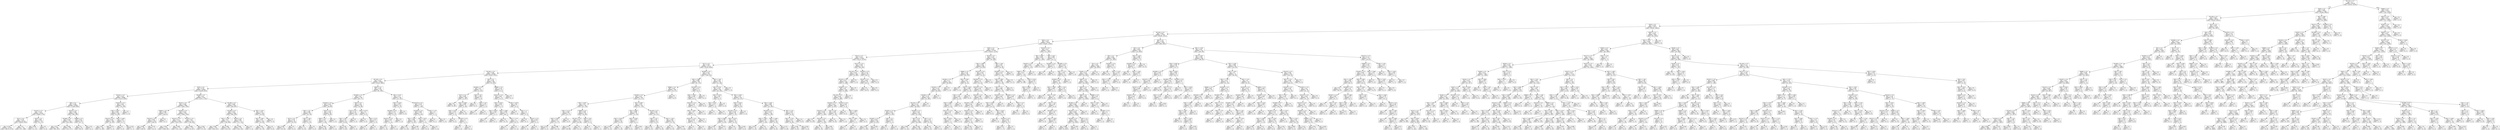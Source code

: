 digraph Tree {
node [shape=box] ;
0 [label="X[1173] <= 0.5\ngini = 0.5\nsamples = 84796\nvalue = [42502, 42294]"] ;
1 [label="X[36] <= 0.5\ngini = 0.485\nsamples = 72295\nvalue = [42364, 29931]"] ;
0 -> 1 [labeldistance=2.5, labelangle=45, headlabel="True"] ;
2 [label="X[1136] <= 0.5\ngini = 0.462\nsamples = 66376\nvalue = [42354, 24022]"] ;
1 -> 2 ;
3 [label="X[20] <= 0.5\ngini = 0.428\nsamples = 61217\nvalue = [42262, 18955]"] ;
2 -> 3 ;
4 [label="X[1130] <= 0.5\ngini = 0.392\nsamples = 57592\nvalue = [42180, 15412]"] ;
3 -> 4 ;
5 [label="X[45] <= 0.5\ngini = 0.355\nsamples = 54162\nvalue = [41682, 12480]"] ;
4 -> 5 ;
6 [label="X[30] <= 0.5\ngini = 0.332\nsamples = 52748\nvalue = [41670, 11078]"] ;
5 -> 6 ;
7 [label="X[221] <= 0.5\ngini = 0.315\nsamples = 51693\nvalue = [41573, 10120]"] ;
6 -> 7 ;
8 [label="X[11] <= 0.5\ngini = 0.305\nsamples = 51121\nvalue = [41505, 9616]"] ;
7 -> 8 ;
9 [label="X[1185] <= 0.5\ngini = 0.296\nsamples = 50499\nvalue = [41397, 9102]"] ;
8 -> 9 ;
10 [label="X[1126] <= 0.5\ngini = 0.287\nsamples = 50003\nvalue = [41321, 8682]"] ;
9 -> 10 ;
11 [label="X[10] <= 0.5\ngini = 0.279\nsamples = 49584\nvalue = [41260, 8324]"] ;
10 -> 11 ;
12 [label="X[1161] <= 0.5\ngini = 0.255\nsamples = 44068\nvalue = [37473, 6595]"] ;
11 -> 12 ;
13 [label="X[9] <= 0.5\ngini = 0.249\nsamples = 43858\nvalue = [37463, 6395]"] ;
12 -> 13 ;
14 [label="X[1167] <= 0.5\ngini = 0.234\nsamples = 42292\nvalue = [36562, 5730]"] ;
13 -> 14 ;
15 [label="X[21] <= 0.5\ngini = 0.229\nsamples = 42114\nvalue = [36556, 5558]"] ;
14 -> 15 ;
16 [label="gini = 0.219\nsamples = 41349\nvalue = [36179, 5170]"] ;
15 -> 16 ;
17 [label="gini = 0.5\nsamples = 765\nvalue = [377, 388]"] ;
15 -> 17 ;
18 [label="X[16] <= 0.5\ngini = 0.065\nsamples = 178\nvalue = [6, 172]"] ;
14 -> 18 ;
19 [label="gini = 0.034\nsamples = 175\nvalue = [3, 172]"] ;
18 -> 19 ;
20 [label="gini = 0.0\nsamples = 3\nvalue = [3, 0]"] ;
18 -> 20 ;
21 [label="X[223] <= 0.5\ngini = 0.489\nsamples = 1566\nvalue = [901, 665]"] ;
13 -> 21 ;
22 [label="X[1009] <= 0.5\ngini = 0.495\nsamples = 1478\nvalue = [814, 664]"] ;
21 -> 22 ;
23 [label="gini = 0.477\nsamples = 988\nvalue = [601, 387]"] ;
22 -> 23 ;
24 [label="gini = 0.491\nsamples = 490\nvalue = [213, 277]"] ;
22 -> 24 ;
25 [label="X[996] <= 0.5\ngini = 0.022\nsamples = 88\nvalue = [87, 1]"] ;
21 -> 25 ;
26 [label="gini = 0.0\nsamples = 83\nvalue = [83, 0]"] ;
25 -> 26 ;
27 [label="gini = 0.32\nsamples = 5\nvalue = [4, 1]"] ;
25 -> 27 ;
28 [label="X[1021] <= 0.5\ngini = 0.091\nsamples = 210\nvalue = [10, 200]"] ;
12 -> 28 ;
29 [label="X[0] <= 2.825\ngini = 0.082\nsamples = 209\nvalue = [9, 200]"] ;
28 -> 29 ;
30 [label="X[1015] <= 0.5\ngini = 0.058\nsamples = 199\nvalue = [6, 193]"] ;
29 -> 30 ;
31 [label="gini = 0.05\nsamples = 195\nvalue = [5, 190]"] ;
30 -> 31 ;
32 [label="gini = 0.375\nsamples = 4\nvalue = [1, 3]"] ;
30 -> 32 ;
33 [label="X[0] <= 2.835\ngini = 0.42\nsamples = 10\nvalue = [3, 7]"] ;
29 -> 33 ;
34 [label="gini = 0.0\nsamples = 2\nvalue = [2, 0]"] ;
33 -> 34 ;
35 [label="gini = 0.219\nsamples = 8\nvalue = [1, 7]"] ;
33 -> 35 ;
36 [label="gini = 0.0\nsamples = 1\nvalue = [1, 0]"] ;
28 -> 36 ;
37 [label="X[1009] <= 0.5\ngini = 0.43\nsamples = 5516\nvalue = [3787, 1729]"] ;
11 -> 37 ;
38 [label="X[222] <= 0.5\ngini = 0.392\nsamples = 3894\nvalue = [2852, 1042]"] ;
37 -> 38 ;
39 [label="X[993] <= 0.5\ngini = 0.068\nsamples = 257\nvalue = [248, 9]"] ;
38 -> 39 ;
40 [label="X[1015] <= 0.5\ngini = 0.061\nsamples = 256\nvalue = [248, 8]"] ;
39 -> 40 ;
41 [label="gini = 0.048\nsamples = 244\nvalue = [238, 6]"] ;
40 -> 41 ;
42 [label="gini = 0.278\nsamples = 12\nvalue = [10, 2]"] ;
40 -> 42 ;
43 [label="gini = 0.0\nsamples = 1\nvalue = [0, 1]"] ;
39 -> 43 ;
44 [label="X[1003] <= 0.5\ngini = 0.407\nsamples = 3637\nvalue = [2604, 1033]"] ;
38 -> 44 ;
45 [label="X[1012] <= 0.5\ngini = 0.371\nsamples = 2406\nvalue = [1815, 591]"] ;
44 -> 45 ;
46 [label="gini = 0.342\nsamples = 2131\nvalue = [1664, 467]"] ;
45 -> 46 ;
47 [label="gini = 0.495\nsamples = 275\nvalue = [151, 124]"] ;
45 -> 47 ;
48 [label="X[1253] <= 0.5\ngini = 0.46\nsamples = 1231\nvalue = [789, 442]"] ;
44 -> 48 ;
49 [label="gini = 0.468\nsamples = 1143\nvalue = [716, 427]"] ;
48 -> 49 ;
50 [label="gini = 0.283\nsamples = 88\nvalue = [73, 15]"] ;
48 -> 50 ;
51 [label="X[1186] <= 0.5\ngini = 0.488\nsamples = 1622\nvalue = [935, 687]"] ;
37 -> 51 ;
52 [label="X[1268] <= 0.5\ngini = 0.482\nsamples = 1484\nvalue = [881, 603]"] ;
51 -> 52 ;
53 [label="X[0] <= 2.705\ngini = 0.47\nsamples = 1237\nvalue = [769, 468]"] ;
52 -> 53 ;
54 [label="gini = 0.481\nsamples = 1031\nvalue = [616, 415]"] ;
53 -> 54 ;
55 [label="gini = 0.382\nsamples = 206\nvalue = [153, 53]"] ;
53 -> 55 ;
56 [label="X[223] <= 0.5\ngini = 0.496\nsamples = 247\nvalue = [112, 135]"] ;
52 -> 56 ;
57 [label="gini = 0.492\nsamples = 240\nvalue = [105, 135]"] ;
56 -> 57 ;
58 [label="gini = 0.0\nsamples = 7\nvalue = [7, 0]"] ;
56 -> 58 ;
59 [label="X[0] <= 2.975\ngini = 0.476\nsamples = 138\nvalue = [54, 84]"] ;
51 -> 59 ;
60 [label="X[0] <= 2.945\ngini = 0.472\nsamples = 136\nvalue = [52, 84]"] ;
59 -> 60 ;
61 [label="gini = 0.48\nsamples = 130\nvalue = [52, 78]"] ;
60 -> 61 ;
62 [label="gini = 0.0\nsamples = 6\nvalue = [0, 6]"] ;
60 -> 62 ;
63 [label="gini = 0.0\nsamples = 2\nvalue = [2, 0]"] ;
59 -> 63 ;
64 [label="X[60] <= 0.5\ngini = 0.249\nsamples = 419\nvalue = [61, 358]"] ;
10 -> 64 ;
65 [label="X[1009] <= 0.5\ngini = 0.34\nsamples = 226\nvalue = [49, 177]"] ;
64 -> 65 ;
66 [label="X[1003] <= 0.5\ngini = 0.424\nsamples = 128\nvalue = [39, 89]"] ;
65 -> 66 ;
67 [label="X[0] <= 1.87\ngini = 0.499\nsamples = 60\nvalue = [31, 29]"] ;
66 -> 67 ;
68 [label="X[12] <= 0.5\ngini = 0.478\nsamples = 48\nvalue = [29, 19]"] ;
67 -> 68 ;
69 [label="gini = 0.458\nsamples = 45\nvalue = [29, 16]"] ;
68 -> 69 ;
70 [label="gini = 0.0\nsamples = 3\nvalue = [0, 3]"] ;
68 -> 70 ;
71 [label="X[0] <= 2.88\ngini = 0.278\nsamples = 12\nvalue = [2, 10]"] ;
67 -> 71 ;
72 [label="gini = 0.0\nsamples = 10\nvalue = [0, 10]"] ;
71 -> 72 ;
73 [label="gini = 0.0\nsamples = 2\nvalue = [2, 0]"] ;
71 -> 73 ;
74 [label="X[33] <= 0.5\ngini = 0.208\nsamples = 68\nvalue = [8, 60]"] ;
66 -> 74 ;
75 [label="X[95] <= 0.5\ngini = 0.187\nsamples = 67\nvalue = [7, 60]"] ;
74 -> 75 ;
76 [label="gini = 0.165\nsamples = 66\nvalue = [6, 60]"] ;
75 -> 76 ;
77 [label="gini = 0.0\nsamples = 1\nvalue = [1, 0]"] ;
75 -> 77 ;
78 [label="gini = 0.0\nsamples = 1\nvalue = [1, 0]"] ;
74 -> 78 ;
79 [label="X[33] <= 0.5\ngini = 0.183\nsamples = 98\nvalue = [10, 88]"] ;
65 -> 79 ;
80 [label="X[15] <= 0.5\ngini = 0.141\nsamples = 92\nvalue = [7, 85]"] ;
79 -> 80 ;
81 [label="X[0] <= 2.93\ngini = 0.123\nsamples = 91\nvalue = [6, 85]"] ;
80 -> 81 ;
82 [label="gini = 0.105\nsamples = 90\nvalue = [5, 85]"] ;
81 -> 82 ;
83 [label="gini = 0.0\nsamples = 1\nvalue = [1, 0]"] ;
81 -> 83 ;
84 [label="gini = 0.0\nsamples = 1\nvalue = [1, 0]"] ;
80 -> 84 ;
85 [label="X[0] <= 0.575\ngini = 0.5\nsamples = 6\nvalue = [3, 3]"] ;
79 -> 85 ;
86 [label="gini = 0.0\nsamples = 2\nvalue = [2, 0]"] ;
85 -> 86 ;
87 [label="X[0] <= 0.76\ngini = 0.375\nsamples = 4\nvalue = [1, 3]"] ;
85 -> 87 ;
88 [label="gini = 0.0\nsamples = 2\nvalue = [0, 2]"] ;
87 -> 88 ;
89 [label="gini = 0.5\nsamples = 2\nvalue = [1, 1]"] ;
87 -> 89 ;
90 [label="X[0] <= 0.475\ngini = 0.117\nsamples = 193\nvalue = [12, 181]"] ;
64 -> 90 ;
91 [label="X[0] <= 0.455\ngini = 0.375\nsamples = 20\nvalue = [5, 15]"] ;
90 -> 91 ;
92 [label="X[1008] <= 0.5\ngini = 0.278\nsamples = 18\nvalue = [3, 15]"] ;
91 -> 92 ;
93 [label="X[1012] <= 0.5\ngini = 0.208\nsamples = 17\nvalue = [2, 15]"] ;
92 -> 93 ;
94 [label="gini = 0.117\nsamples = 16\nvalue = [1, 15]"] ;
93 -> 94 ;
95 [label="gini = 0.0\nsamples = 1\nvalue = [1, 0]"] ;
93 -> 95 ;
96 [label="gini = 0.0\nsamples = 1\nvalue = [1, 0]"] ;
92 -> 96 ;
97 [label="gini = 0.0\nsamples = 2\nvalue = [2, 0]"] ;
91 -> 97 ;
98 [label="X[1015] <= 0.5\ngini = 0.078\nsamples = 173\nvalue = [7, 166]"] ;
90 -> 98 ;
99 [label="X[1004] <= 0.5\ngini = 0.068\nsamples = 171\nvalue = [6, 165]"] ;
98 -> 99 ;
100 [label="X[0] <= 2.815\ngini = 0.058\nsamples = 166\nvalue = [5, 161]"] ;
99 -> 100 ;
101 [label="gini = 0.05\nsamples = 157\nvalue = [4, 153]"] ;
100 -> 101 ;
102 [label="gini = 0.198\nsamples = 9\nvalue = [1, 8]"] ;
100 -> 102 ;
103 [label="X[0] <= 2.615\ngini = 0.32\nsamples = 5\nvalue = [1, 4]"] ;
99 -> 103 ;
104 [label="gini = 0.0\nsamples = 4\nvalue = [0, 4]"] ;
103 -> 104 ;
105 [label="gini = 0.0\nsamples = 1\nvalue = [1, 0]"] ;
103 -> 105 ;
106 [label="X[0] <= 1.25\ngini = 0.5\nsamples = 2\nvalue = [1, 1]"] ;
98 -> 106 ;
107 [label="gini = 0.0\nsamples = 1\nvalue = [0, 1]"] ;
106 -> 107 ;
108 [label="gini = 0.0\nsamples = 1\nvalue = [1, 0]"] ;
106 -> 108 ;
109 [label="X[3] <= 0.5\ngini = 0.259\nsamples = 496\nvalue = [76, 420]"] ;
9 -> 109 ;
110 [label="X[1000] <= 0.5\ngini = 0.01\nsamples = 417\nvalue = [2, 415]"] ;
109 -> 110 ;
111 [label="X[17] <= 0.5\ngini = 0.005\nsamples = 408\nvalue = [1, 407]"] ;
110 -> 111 ;
112 [label="gini = 0.0\nsamples = 367\nvalue = [0, 367]"] ;
111 -> 112 ;
113 [label="X[0] <= 0.695\ngini = 0.048\nsamples = 41\nvalue = [1, 40]"] ;
111 -> 113 ;
114 [label="X[0] <= 0.53\ngini = 0.278\nsamples = 6\nvalue = [1, 5]"] ;
113 -> 114 ;
115 [label="gini = 0.0\nsamples = 4\nvalue = [0, 4]"] ;
114 -> 115 ;
116 [label="X[1010] <= 0.5\ngini = 0.5\nsamples = 2\nvalue = [1, 1]"] ;
114 -> 116 ;
117 [label="gini = 0.0\nsamples = 1\nvalue = [1, 0]"] ;
116 -> 117 ;
118 [label="gini = 0.0\nsamples = 1\nvalue = [0, 1]"] ;
116 -> 118 ;
119 [label="gini = 0.0\nsamples = 35\nvalue = [0, 35]"] ;
113 -> 119 ;
120 [label="X[0] <= 1.67\ngini = 0.198\nsamples = 9\nvalue = [1, 8]"] ;
110 -> 120 ;
121 [label="gini = 0.0\nsamples = 5\nvalue = [0, 5]"] ;
120 -> 121 ;
122 [label="X[0] <= 1.87\ngini = 0.375\nsamples = 4\nvalue = [1, 3]"] ;
120 -> 122 ;
123 [label="gini = 0.0\nsamples = 1\nvalue = [1, 0]"] ;
122 -> 123 ;
124 [label="gini = 0.0\nsamples = 3\nvalue = [0, 3]"] ;
122 -> 124 ;
125 [label="X[998] <= 0.5\ngini = 0.119\nsamples = 79\nvalue = [74, 5]"] ;
109 -> 125 ;
126 [label="X[1012] <= 0.5\ngini = 0.097\nsamples = 78\nvalue = [74, 4]"] ;
125 -> 126 ;
127 [label="X[0] <= 0.055\ngini = 0.053\nsamples = 73\nvalue = [71, 2]"] ;
126 -> 127 ;
128 [label="X[0] <= 0.035\ngini = 0.444\nsamples = 3\nvalue = [2, 1]"] ;
127 -> 128 ;
129 [label="gini = 0.0\nsamples = 2\nvalue = [2, 0]"] ;
128 -> 129 ;
130 [label="gini = 0.0\nsamples = 1\nvalue = [0, 1]"] ;
128 -> 130 ;
131 [label="X[0] <= 2.695\ngini = 0.028\nsamples = 70\nvalue = [69, 1]"] ;
127 -> 131 ;
132 [label="gini = 0.0\nsamples = 51\nvalue = [51, 0]"] ;
131 -> 132 ;
133 [label="X[0] <= 2.715\ngini = 0.1\nsamples = 19\nvalue = [18, 1]"] ;
131 -> 133 ;
134 [label="gini = 0.5\nsamples = 2\nvalue = [1, 1]"] ;
133 -> 134 ;
135 [label="gini = 0.0\nsamples = 17\nvalue = [17, 0]"] ;
133 -> 135 ;
136 [label="X[0] <= 0.675\ngini = 0.48\nsamples = 5\nvalue = [3, 2]"] ;
126 -> 136 ;
137 [label="gini = 0.0\nsamples = 1\nvalue = [1, 0]"] ;
136 -> 137 ;
138 [label="X[0] <= 1.7\ngini = 0.5\nsamples = 4\nvalue = [2, 2]"] ;
136 -> 138 ;
139 [label="gini = 0.0\nsamples = 1\nvalue = [0, 1]"] ;
138 -> 139 ;
140 [label="X[222] <= 0.5\ngini = 0.444\nsamples = 3\nvalue = [2, 1]"] ;
138 -> 140 ;
141 [label="gini = 0.0\nsamples = 1\nvalue = [1, 0]"] ;
140 -> 141 ;
142 [label="gini = 0.5\nsamples = 2\nvalue = [1, 1]"] ;
140 -> 142 ;
143 [label="gini = 0.0\nsamples = 1\nvalue = [0, 1]"] ;
125 -> 143 ;
144 [label="X[1009] <= 0.5\ngini = 0.287\nsamples = 622\nvalue = [108, 514]"] ;
8 -> 144 ;
145 [label="X[0] <= 2.885\ngini = 0.366\nsamples = 361\nvalue = [87, 274]"] ;
144 -> 145 ;
146 [label="X[999] <= 0.5\ngini = 0.347\nsamples = 349\nvalue = [78, 271]"] ;
145 -> 146 ;
147 [label="X[1003] <= 0.5\ngini = 0.337\nsamples = 345\nvalue = [74, 271]"] ;
146 -> 147 ;
148 [label="X[0] <= 0.835\ngini = 0.41\nsamples = 163\nvalue = [47, 116]"] ;
147 -> 148 ;
149 [label="X[0] <= 0.715\ngini = 0.498\nsamples = 32\nvalue = [15, 17]"] ;
148 -> 149 ;
150 [label="X[0] <= 0.305\ngini = 0.477\nsamples = 28\nvalue = [11, 17]"] ;
149 -> 150 ;
151 [label="gini = 0.278\nsamples = 6\nvalue = [1, 5]"] ;
150 -> 151 ;
152 [label="gini = 0.496\nsamples = 22\nvalue = [10, 12]"] ;
150 -> 152 ;
153 [label="gini = 0.0\nsamples = 4\nvalue = [4, 0]"] ;
149 -> 153 ;
154 [label="X[996] <= 0.5\ngini = 0.369\nsamples = 131\nvalue = [32, 99]"] ;
148 -> 154 ;
155 [label="X[1167] <= 0.5\ngini = 0.352\nsamples = 127\nvalue = [29, 98]"] ;
154 -> 155 ;
156 [label="gini = 0.377\nsamples = 115\nvalue = [29, 86]"] ;
155 -> 156 ;
157 [label="gini = 0.0\nsamples = 12\nvalue = [0, 12]"] ;
155 -> 157 ;
158 [label="X[0] <= 2.05\ngini = 0.375\nsamples = 4\nvalue = [3, 1]"] ;
154 -> 158 ;
159 [label="gini = 0.0\nsamples = 2\nvalue = [2, 0]"] ;
158 -> 159 ;
160 [label="gini = 0.5\nsamples = 2\nvalue = [1, 1]"] ;
158 -> 160 ;
161 [label="X[0] <= 0.905\ngini = 0.253\nsamples = 182\nvalue = [27, 155]"] ;
147 -> 161 ;
162 [label="X[0] <= 0.805\ngini = 0.369\nsamples = 45\nvalue = [11, 34]"] ;
161 -> 162 ;
163 [label="X[0] <= 0.555\ngini = 0.229\nsamples = 38\nvalue = [5, 33]"] ;
162 -> 163 ;
164 [label="gini = 0.332\nsamples = 19\nvalue = [4, 15]"] ;
163 -> 164 ;
165 [label="gini = 0.1\nsamples = 19\nvalue = [1, 18]"] ;
163 -> 165 ;
166 [label="X[0] <= 0.835\ngini = 0.245\nsamples = 7\nvalue = [6, 1]"] ;
162 -> 166 ;
167 [label="gini = 0.0\nsamples = 4\nvalue = [4, 0]"] ;
166 -> 167 ;
168 [label="gini = 0.444\nsamples = 3\nvalue = [2, 1]"] ;
166 -> 168 ;
169 [label="X[1228] <= 0.5\ngini = 0.206\nsamples = 137\nvalue = [16, 121]"] ;
161 -> 169 ;
170 [label="X[0] <= 2.25\ngini = 0.105\nsamples = 54\nvalue = [3, 51]"] ;
169 -> 170 ;
171 [label="gini = 0.161\nsamples = 34\nvalue = [3, 31]"] ;
170 -> 171 ;
172 [label="gini = 0.0\nsamples = 20\nvalue = [0, 20]"] ;
170 -> 172 ;
173 [label="X[0] <= 1.355\ngini = 0.264\nsamples = 83\nvalue = [13, 70]"] ;
169 -> 173 ;
174 [label="gini = 0.0\nsamples = 10\nvalue = [0, 10]"] ;
173 -> 174 ;
175 [label="gini = 0.293\nsamples = 73\nvalue = [13, 60]"] ;
173 -> 175 ;
176 [label="gini = 0.0\nsamples = 4\nvalue = [4, 0]"] ;
146 -> 176 ;
177 [label="X[1203] <= 0.5\ngini = 0.375\nsamples = 12\nvalue = [9, 3]"] ;
145 -> 177 ;
178 [label="X[0] <= 2.915\ngini = 0.298\nsamples = 11\nvalue = [9, 2]"] ;
177 -> 178 ;
179 [label="X[1013] <= 0.5\ngini = 0.48\nsamples = 5\nvalue = [3, 2]"] ;
178 -> 179 ;
180 [label="X[0] <= 2.905\ngini = 0.5\nsamples = 4\nvalue = [2, 2]"] ;
179 -> 180 ;
181 [label="X[1012] <= 0.5\ngini = 0.444\nsamples = 3\nvalue = [2, 1]"] ;
180 -> 181 ;
182 [label="gini = 0.5\nsamples = 2\nvalue = [1, 1]"] ;
181 -> 182 ;
183 [label="gini = 0.0\nsamples = 1\nvalue = [1, 0]"] ;
181 -> 183 ;
184 [label="gini = 0.0\nsamples = 1\nvalue = [0, 1]"] ;
180 -> 184 ;
185 [label="gini = 0.0\nsamples = 1\nvalue = [1, 0]"] ;
179 -> 185 ;
186 [label="gini = 0.0\nsamples = 6\nvalue = [6, 0]"] ;
178 -> 186 ;
187 [label="gini = 0.0\nsamples = 1\nvalue = [0, 1]"] ;
177 -> 187 ;
188 [label="X[0] <= 2.96\ngini = 0.148\nsamples = 261\nvalue = [21, 240]"] ;
144 -> 188 ;
189 [label="X[0] <= 0.325\ngini = 0.142\nsamples = 260\nvalue = [20, 240]"] ;
188 -> 189 ;
190 [label="X[0] <= 0.315\ngini = 0.48\nsamples = 5\nvalue = [2, 3]"] ;
189 -> 190 ;
191 [label="X[0] <= 0.18\ngini = 0.375\nsamples = 4\nvalue = [1, 3]"] ;
190 -> 191 ;
192 [label="gini = 0.5\nsamples = 2\nvalue = [1, 1]"] ;
191 -> 192 ;
193 [label="gini = 0.0\nsamples = 2\nvalue = [0, 2]"] ;
191 -> 193 ;
194 [label="gini = 0.0\nsamples = 1\nvalue = [1, 0]"] ;
190 -> 194 ;
195 [label="X[0] <= 0.935\ngini = 0.131\nsamples = 255\nvalue = [18, 237]"] ;
189 -> 195 ;
196 [label="X[0] <= 0.925\ngini = 0.228\nsamples = 61\nvalue = [8, 53]"] ;
195 -> 196 ;
197 [label="X[1203] <= 0.5\ngini = 0.206\nsamples = 60\nvalue = [7, 53]"] ;
196 -> 197 ;
198 [label="X[0] <= 0.895\ngini = 0.136\nsamples = 41\nvalue = [3, 38]"] ;
197 -> 198 ;
199 [label="gini = 0.102\nsamples = 37\nvalue = [2, 35]"] ;
198 -> 199 ;
200 [label="gini = 0.375\nsamples = 4\nvalue = [1, 3]"] ;
198 -> 200 ;
201 [label="X[0] <= 0.575\ngini = 0.332\nsamples = 19\nvalue = [4, 15]"] ;
197 -> 201 ;
202 [label="gini = 0.18\nsamples = 10\nvalue = [1, 9]"] ;
201 -> 202 ;
203 [label="gini = 0.444\nsamples = 9\nvalue = [3, 6]"] ;
201 -> 203 ;
204 [label="gini = 0.0\nsamples = 1\nvalue = [1, 0]"] ;
196 -> 204 ;
205 [label="X[0] <= 2.505\ngini = 0.098\nsamples = 194\nvalue = [10, 184]"] ;
195 -> 205 ;
206 [label="X[1203] <= 0.5\ngini = 0.054\nsamples = 143\nvalue = [4, 139]"] ;
205 -> 206 ;
207 [label="X[0] <= 1.465\ngini = 0.023\nsamples = 87\nvalue = [1, 86]"] ;
206 -> 207 ;
208 [label="gini = 0.074\nsamples = 26\nvalue = [1, 25]"] ;
207 -> 208 ;
209 [label="gini = 0.0\nsamples = 61\nvalue = [0, 61]"] ;
207 -> 209 ;
210 [label="X[0] <= 1.685\ngini = 0.101\nsamples = 56\nvalue = [3, 53]"] ;
206 -> 210 ;
211 [label="gini = 0.0\nsamples = 25\nvalue = [0, 25]"] ;
210 -> 211 ;
212 [label="gini = 0.175\nsamples = 31\nvalue = [3, 28]"] ;
210 -> 212 ;
213 [label="X[0] <= 2.79\ngini = 0.208\nsamples = 51\nvalue = [6, 45]"] ;
205 -> 213 ;
214 [label="X[0] <= 2.735\ngini = 0.245\nsamples = 42\nvalue = [6, 36]"] ;
213 -> 214 ;
215 [label="gini = 0.198\nsamples = 36\nvalue = [4, 32]"] ;
214 -> 215 ;
216 [label="gini = 0.444\nsamples = 6\nvalue = [2, 4]"] ;
214 -> 216 ;
217 [label="gini = 0.0\nsamples = 9\nvalue = [0, 9]"] ;
213 -> 217 ;
218 [label="gini = 0.0\nsamples = 1\nvalue = [1, 0]"] ;
188 -> 218 ;
219 [label="X[1217] <= 0.5\ngini = 0.209\nsamples = 572\nvalue = [68, 504]"] ;
7 -> 219 ;
220 [label="X[1134] <= 0.5\ngini = 0.035\nsamples = 508\nvalue = [9, 499]"] ;
219 -> 220 ;
221 [label="X[1241] <= 0.5\ngini = 0.027\nsamples = 506\nvalue = [7, 499]"] ;
220 -> 221 ;
222 [label="X[206] <= 0.5\ngini = 0.02\nsamples = 504\nvalue = [5, 499]"] ;
221 -> 222 ;
223 [label="X[1116] <= 0.5\ngini = 0.016\nsamples = 503\nvalue = [4, 499]"] ;
222 -> 223 ;
224 [label="X[1054] <= 0.5\ngini = 0.012\nsamples = 494\nvalue = [3, 491]"] ;
223 -> 224 ;
225 [label="X[1014] <= 0.5\ngini = 0.009\nsamples = 451\nvalue = [2, 449]"] ;
224 -> 225 ;
226 [label="gini = 0.0\nsamples = 310\nvalue = [0, 310]"] ;
225 -> 226 ;
227 [label="X[1161] <= 0.5\ngini = 0.028\nsamples = 141\nvalue = [2, 139]"] ;
225 -> 227 ;
228 [label="gini = 0.0\nsamples = 78\nvalue = [0, 78]"] ;
227 -> 228 ;
229 [label="gini = 0.061\nsamples = 63\nvalue = [2, 61]"] ;
227 -> 229 ;
230 [label="X[0] <= 2.59\ngini = 0.045\nsamples = 43\nvalue = [1, 42]"] ;
224 -> 230 ;
231 [label="gini = 0.0\nsamples = 42\nvalue = [0, 42]"] ;
230 -> 231 ;
232 [label="gini = 0.0\nsamples = 1\nvalue = [1, 0]"] ;
230 -> 232 ;
233 [label="X[1215] <= 0.5\ngini = 0.198\nsamples = 9\nvalue = [1, 8]"] ;
223 -> 233 ;
234 [label="gini = 0.0\nsamples = 5\nvalue = [0, 5]"] ;
233 -> 234 ;
235 [label="X[0] <= 2.885\ngini = 0.375\nsamples = 4\nvalue = [1, 3]"] ;
233 -> 235 ;
236 [label="X[0] <= 2.465\ngini = 0.5\nsamples = 2\nvalue = [1, 1]"] ;
235 -> 236 ;
237 [label="gini = 0.0\nsamples = 1\nvalue = [0, 1]"] ;
236 -> 237 ;
238 [label="gini = 0.0\nsamples = 1\nvalue = [1, 0]"] ;
236 -> 238 ;
239 [label="gini = 0.0\nsamples = 2\nvalue = [0, 2]"] ;
235 -> 239 ;
240 [label="gini = 0.0\nsamples = 1\nvalue = [1, 0]"] ;
222 -> 240 ;
241 [label="gini = 0.0\nsamples = 2\nvalue = [2, 0]"] ;
221 -> 241 ;
242 [label="gini = 0.0\nsamples = 2\nvalue = [2, 0]"] ;
220 -> 242 ;
243 [label="X[1054] <= 0.5\ngini = 0.144\nsamples = 64\nvalue = [59, 5]"] ;
219 -> 243 ;
244 [label="X[210] <= 0.5\ngini = 0.063\nsamples = 61\nvalue = [59, 2]"] ;
243 -> 244 ;
245 [label="gini = 0.0\nsamples = 59\nvalue = [59, 0]"] ;
244 -> 245 ;
246 [label="gini = 0.0\nsamples = 2\nvalue = [0, 2]"] ;
244 -> 246 ;
247 [label="gini = 0.0\nsamples = 3\nvalue = [0, 3]"] ;
243 -> 247 ;
248 [label="X[223] <= 0.5\ngini = 0.167\nsamples = 1055\nvalue = [97, 958]"] ;
6 -> 248 ;
249 [label="X[0] <= 2.895\ngini = 0.144\nsamples = 996\nvalue = [78, 918]"] ;
248 -> 249 ;
250 [label="X[996] <= 0.5\ngini = 0.129\nsamples = 941\nvalue = [65, 876]"] ;
249 -> 250 ;
251 [label="X[1045] <= 0.5\ngini = 0.12\nsamples = 921\nvalue = [59, 862]"] ;
250 -> 251 ;
252 [label="X[1033] <= 0.5\ngini = 0.118\nsamples = 920\nvalue = [58, 862]"] ;
251 -> 252 ;
253 [label="X[1038] <= 0.5\ngini = 0.116\nsamples = 919\nvalue = [57, 862]"] ;
252 -> 253 ;
254 [label="X[1216] <= 0.5\ngini = 0.115\nsamples = 918\nvalue = [56, 862]"] ;
253 -> 254 ;
255 [label="X[1002] <= 0.5\ngini = 0.041\nsamples = 239\nvalue = [5, 234]"] ;
254 -> 255 ;
256 [label="X[1005] <= 0.5\ngini = 0.033\nsamples = 236\nvalue = [4, 232]"] ;
255 -> 256 ;
257 [label="gini = 0.025\nsamples = 233\nvalue = [3, 230]"] ;
256 -> 257 ;
258 [label="gini = 0.444\nsamples = 3\nvalue = [1, 2]"] ;
256 -> 258 ;
259 [label="X[0] <= 2.6\ngini = 0.444\nsamples = 3\nvalue = [1, 2]"] ;
255 -> 259 ;
260 [label="gini = 0.0\nsamples = 2\nvalue = [0, 2]"] ;
259 -> 260 ;
261 [label="gini = 0.0\nsamples = 1\nvalue = [1, 0]"] ;
259 -> 261 ;
262 [label="X[1008] <= 0.5\ngini = 0.139\nsamples = 679\nvalue = [51, 628]"] ;
254 -> 262 ;
263 [label="X[0] <= 0.79\ngini = 0.129\nsamples = 651\nvalue = [45, 606]"] ;
262 -> 263 ;
264 [label="gini = 0.062\nsamples = 157\nvalue = [5, 152]"] ;
263 -> 264 ;
265 [label="gini = 0.149\nsamples = 494\nvalue = [40, 454]"] ;
263 -> 265 ;
266 [label="X[0] <= 2.4\ngini = 0.337\nsamples = 28\nvalue = [6, 22]"] ;
262 -> 266 ;
267 [label="gini = 0.26\nsamples = 26\nvalue = [4, 22]"] ;
266 -> 267 ;
268 [label="gini = 0.0\nsamples = 2\nvalue = [2, 0]"] ;
266 -> 268 ;
269 [label="gini = 0.0\nsamples = 1\nvalue = [1, 0]"] ;
253 -> 269 ;
270 [label="gini = 0.0\nsamples = 1\nvalue = [1, 0]"] ;
252 -> 270 ;
271 [label="gini = 0.0\nsamples = 1\nvalue = [1, 0]"] ;
251 -> 271 ;
272 [label="X[0] <= 0.565\ngini = 0.42\nsamples = 20\nvalue = [6, 14]"] ;
250 -> 272 ;
273 [label="gini = 0.0\nsamples = 1\nvalue = [1, 0]"] ;
272 -> 273 ;
274 [label="X[0] <= 2.625\ngini = 0.388\nsamples = 19\nvalue = [5, 14]"] ;
272 -> 274 ;
275 [label="X[0] <= 2.35\ngini = 0.444\nsamples = 15\nvalue = [5, 10]"] ;
274 -> 275 ;
276 [label="X[0] <= 0.805\ngini = 0.278\nsamples = 12\nvalue = [2, 10]"] ;
275 -> 276 ;
277 [label="X[1217] <= 0.5\ngini = 0.48\nsamples = 5\nvalue = [2, 3]"] ;
276 -> 277 ;
278 [label="X[0] <= 0.675\ngini = 0.375\nsamples = 4\nvalue = [1, 3]"] ;
277 -> 278 ;
279 [label="gini = 0.5\nsamples = 2\nvalue = [1, 1]"] ;
278 -> 279 ;
280 [label="gini = 0.0\nsamples = 2\nvalue = [0, 2]"] ;
278 -> 280 ;
281 [label="gini = 0.0\nsamples = 1\nvalue = [1, 0]"] ;
277 -> 281 ;
282 [label="gini = 0.0\nsamples = 7\nvalue = [0, 7]"] ;
276 -> 282 ;
283 [label="gini = 0.0\nsamples = 3\nvalue = [3, 0]"] ;
275 -> 283 ;
284 [label="gini = 0.0\nsamples = 4\nvalue = [0, 4]"] ;
274 -> 284 ;
285 [label="X[1015] <= 0.5\ngini = 0.361\nsamples = 55\nvalue = [13, 42]"] ;
249 -> 285 ;
286 [label="X[1026] <= 0.5\ngini = 0.311\nsamples = 52\nvalue = [10, 42]"] ;
285 -> 286 ;
287 [label="X[1022] <= 0.5\ngini = 0.291\nsamples = 51\nvalue = [9, 42]"] ;
286 -> 287 ;
288 [label="X[1010] <= 0.5\ngini = 0.269\nsamples = 50\nvalue = [8, 42]"] ;
287 -> 288 ;
289 [label="X[1020] <= 0.5\ngini = 0.245\nsamples = 49\nvalue = [7, 42]"] ;
288 -> 289 ;
290 [label="X[1031] <= 0.5\ngini = 0.219\nsamples = 48\nvalue = [6, 42]"] ;
289 -> 290 ;
291 [label="X[996] <= 0.5\ngini = 0.19\nsamples = 47\nvalue = [5, 42]"] ;
290 -> 291 ;
292 [label="gini = 0.159\nsamples = 46\nvalue = [4, 42]"] ;
291 -> 292 ;
293 [label="gini = 0.0\nsamples = 1\nvalue = [1, 0]"] ;
291 -> 293 ;
294 [label="gini = 0.0\nsamples = 1\nvalue = [1, 0]"] ;
290 -> 294 ;
295 [label="gini = 0.0\nsamples = 1\nvalue = [1, 0]"] ;
289 -> 295 ;
296 [label="gini = 0.0\nsamples = 1\nvalue = [1, 0]"] ;
288 -> 296 ;
297 [label="gini = 0.0\nsamples = 1\nvalue = [1, 0]"] ;
287 -> 297 ;
298 [label="gini = 0.0\nsamples = 1\nvalue = [1, 0]"] ;
286 -> 298 ;
299 [label="gini = 0.0\nsamples = 3\nvalue = [3, 0]"] ;
285 -> 299 ;
300 [label="X[0] <= 2.96\ngini = 0.437\nsamples = 59\nvalue = [19, 40]"] ;
248 -> 300 ;
301 [label="X[1009] <= 0.5\ngini = 0.419\nsamples = 57\nvalue = [17, 40]"] ;
300 -> 301 ;
302 [label="X[0] <= 2.895\ngini = 0.466\nsamples = 46\nvalue = [17, 29]"] ;
301 -> 302 ;
303 [label="X[0] <= 2.21\ngini = 0.489\nsamples = 40\nvalue = [17, 23]"] ;
302 -> 303 ;
304 [label="X[1010] <= 0.5\ngini = 0.463\nsamples = 33\nvalue = [12, 21]"] ;
303 -> 304 ;
305 [label="X[0] <= 0.555\ngini = 0.437\nsamples = 31\nvalue = [10, 21]"] ;
304 -> 305 ;
306 [label="gini = 0.0\nsamples = 4\nvalue = [0, 4]"] ;
305 -> 306 ;
307 [label="X[0] <= 0.675\ngini = 0.466\nsamples = 27\nvalue = [10, 17]"] ;
305 -> 307 ;
308 [label="gini = 0.0\nsamples = 2\nvalue = [2, 0]"] ;
307 -> 308 ;
309 [label="X[1022] <= 0.5\ngini = 0.435\nsamples = 25\nvalue = [8, 17]"] ;
307 -> 309 ;
310 [label="gini = 0.413\nsamples = 24\nvalue = [7, 17]"] ;
309 -> 310 ;
311 [label="gini = 0.0\nsamples = 1\nvalue = [1, 0]"] ;
309 -> 311 ;
312 [label="gini = 0.0\nsamples = 2\nvalue = [2, 0]"] ;
304 -> 312 ;
313 [label="X[1003] <= 0.5\ngini = 0.408\nsamples = 7\nvalue = [5, 2]"] ;
303 -> 313 ;
314 [label="gini = 0.0\nsamples = 3\nvalue = [3, 0]"] ;
313 -> 314 ;
315 [label="X[0] <= 2.47\ngini = 0.5\nsamples = 4\nvalue = [2, 2]"] ;
313 -> 315 ;
316 [label="gini = 0.0\nsamples = 2\nvalue = [2, 0]"] ;
315 -> 316 ;
317 [label="gini = 0.0\nsamples = 2\nvalue = [0, 2]"] ;
315 -> 317 ;
318 [label="gini = 0.0\nsamples = 6\nvalue = [0, 6]"] ;
302 -> 318 ;
319 [label="gini = 0.0\nsamples = 11\nvalue = [0, 11]"] ;
301 -> 319 ;
320 [label="gini = 0.0\nsamples = 2\nvalue = [2, 0]"] ;
300 -> 320 ;
321 [label="X[1241] <= 0.5\ngini = 0.017\nsamples = 1414\nvalue = [12, 1402]"] ;
5 -> 321 ;
322 [label="X[0] <= 0.655\ngini = 0.003\nsamples = 1387\nvalue = [2, 1385]"] ;
321 -> 322 ;
323 [label="X[1007] <= 0.5\ngini = 0.034\nsamples = 115\nvalue = [2, 113]"] ;
322 -> 323 ;
324 [label="X[997] <= 0.5\ngini = 0.017\nsamples = 114\nvalue = [1, 113]"] ;
323 -> 324 ;
325 [label="gini = 0.0\nsamples = 106\nvalue = [0, 106]"] ;
324 -> 325 ;
326 [label="X[0] <= 0.525\ngini = 0.219\nsamples = 8\nvalue = [1, 7]"] ;
324 -> 326 ;
327 [label="X[0] <= 0.465\ngini = 0.375\nsamples = 4\nvalue = [1, 3]"] ;
326 -> 327 ;
328 [label="gini = 0.0\nsamples = 2\nvalue = [0, 2]"] ;
327 -> 328 ;
329 [label="gini = 0.5\nsamples = 2\nvalue = [1, 1]"] ;
327 -> 329 ;
330 [label="gini = 0.0\nsamples = 4\nvalue = [0, 4]"] ;
326 -> 330 ;
331 [label="gini = 0.0\nsamples = 1\nvalue = [1, 0]"] ;
323 -> 331 ;
332 [label="gini = 0.0\nsamples = 1272\nvalue = [0, 1272]"] ;
322 -> 332 ;
333 [label="X[0] <= 0.83\ngini = 0.466\nsamples = 27\nvalue = [10, 17]"] ;
321 -> 333 ;
334 [label="X[1009] <= 0.5\ngini = 0.375\nsamples = 4\nvalue = [3, 1]"] ;
333 -> 334 ;
335 [label="gini = 0.0\nsamples = 3\nvalue = [3, 0]"] ;
334 -> 335 ;
336 [label="gini = 0.0\nsamples = 1\nvalue = [0, 1]"] ;
334 -> 336 ;
337 [label="X[1008] <= 0.5\ngini = 0.423\nsamples = 23\nvalue = [7, 16]"] ;
333 -> 337 ;
338 [label="X[0] <= 2.775\ngini = 0.397\nsamples = 22\nvalue = [6, 16]"] ;
337 -> 338 ;
339 [label="X[1003] <= 0.5\ngini = 0.363\nsamples = 21\nvalue = [5, 16]"] ;
338 -> 339 ;
340 [label="X[0] <= 1.005\ngini = 0.463\nsamples = 11\nvalue = [4, 7]"] ;
339 -> 340 ;
341 [label="gini = 0.0\nsamples = 3\nvalue = [0, 3]"] ;
340 -> 341 ;
342 [label="X[0] <= 1.205\ngini = 0.5\nsamples = 8\nvalue = [4, 4]"] ;
340 -> 342 ;
343 [label="gini = 0.0\nsamples = 1\nvalue = [1, 0]"] ;
342 -> 343 ;
344 [label="X[0] <= 1.45\ngini = 0.49\nsamples = 7\nvalue = [3, 4]"] ;
342 -> 344 ;
345 [label="gini = 0.0\nsamples = 2\nvalue = [0, 2]"] ;
344 -> 345 ;
346 [label="X[1009] <= 0.5\ngini = 0.48\nsamples = 5\nvalue = [3, 2]"] ;
344 -> 346 ;
347 [label="gini = 0.0\nsamples = 2\nvalue = [2, 0]"] ;
346 -> 347 ;
348 [label="X[0] <= 1.695\ngini = 0.444\nsamples = 3\nvalue = [1, 2]"] ;
346 -> 348 ;
349 [label="gini = 0.0\nsamples = 1\nvalue = [0, 1]"] ;
348 -> 349 ;
350 [label="gini = 0.5\nsamples = 2\nvalue = [1, 1]"] ;
348 -> 350 ;
351 [label="X[0] <= 1.015\ngini = 0.18\nsamples = 10\nvalue = [1, 9]"] ;
339 -> 351 ;
352 [label="gini = 0.0\nsamples = 1\nvalue = [1, 0]"] ;
351 -> 352 ;
353 [label="gini = 0.0\nsamples = 9\nvalue = [0, 9]"] ;
351 -> 353 ;
354 [label="gini = 0.0\nsamples = 1\nvalue = [1, 0]"] ;
338 -> 354 ;
355 [label="gini = 0.0\nsamples = 1\nvalue = [1, 0]"] ;
337 -> 355 ;
356 [label="X[8] <= 0.5\ngini = 0.248\nsamples = 3430\nvalue = [498, 2932]"] ;
4 -> 356 ;
357 [label="X[2] <= 0.5\ngini = 0.052\nsamples = 2912\nvalue = [78, 2834]"] ;
356 -> 357 ;
358 [label="X[5] <= 0.5\ngini = 0.035\nsamples = 2884\nvalue = [51, 2833]"] ;
357 -> 358 ;
359 [label="X[7] <= 0.5\ngini = 0.021\nsamples = 2862\nvalue = [30, 2832]"] ;
358 -> 359 ;
360 [label="X[106] <= 0.5\ngini = 0.014\nsamples = 2852\nvalue = [20, 2832]"] ;
359 -> 360 ;
361 [label="X[49] <= 0.5\ngini = 0.013\nsamples = 2850\nvalue = [18, 2832]"] ;
360 -> 361 ;
362 [label="X[85] <= 0.5\ngini = 0.011\nsamples = 2848\nvalue = [16, 2832]"] ;
361 -> 362 ;
363 [label="X[96] <= 0.5\ngini = 0.009\nsamples = 2841\nvalue = [13, 2828]"] ;
362 -> 363 ;
364 [label="X[1063] <= 0.5\ngini = 0.008\nsamples = 2840\nvalue = [12, 2828]"] ;
363 -> 364 ;
365 [label="X[1025] <= 0.5\ngini = 0.008\nsamples = 2839\nvalue = [11, 2828]"] ;
364 -> 365 ;
366 [label="X[1029] <= 0.5\ngini = 0.007\nsamples = 2833\nvalue = [10, 2823]"] ;
365 -> 366 ;
367 [label="gini = 0.006\nsamples = 2824\nvalue = [9, 2815]"] ;
366 -> 367 ;
368 [label="gini = 0.198\nsamples = 9\nvalue = [1, 8]"] ;
366 -> 368 ;
369 [label="X[0] <= 2.4\ngini = 0.278\nsamples = 6\nvalue = [1, 5]"] ;
365 -> 369 ;
370 [label="gini = 0.0\nsamples = 4\nvalue = [0, 4]"] ;
369 -> 370 ;
371 [label="gini = 0.5\nsamples = 2\nvalue = [1, 1]"] ;
369 -> 371 ;
372 [label="gini = 0.0\nsamples = 1\nvalue = [1, 0]"] ;
364 -> 372 ;
373 [label="gini = 0.0\nsamples = 1\nvalue = [1, 0]"] ;
363 -> 373 ;
374 [label="X[998] <= 0.5\ngini = 0.49\nsamples = 7\nvalue = [3, 4]"] ;
362 -> 374 ;
375 [label="X[0] <= 1.355\ngini = 0.32\nsamples = 5\nvalue = [1, 4]"] ;
374 -> 375 ;
376 [label="gini = 0.0\nsamples = 3\nvalue = [0, 3]"] ;
375 -> 376 ;
377 [label="X[1000] <= 0.5\ngini = 0.5\nsamples = 2\nvalue = [1, 1]"] ;
375 -> 377 ;
378 [label="gini = 0.0\nsamples = 1\nvalue = [1, 0]"] ;
377 -> 378 ;
379 [label="gini = 0.0\nsamples = 1\nvalue = [0, 1]"] ;
377 -> 379 ;
380 [label="gini = 0.0\nsamples = 2\nvalue = [2, 0]"] ;
374 -> 380 ;
381 [label="gini = 0.0\nsamples = 2\nvalue = [2, 0]"] ;
361 -> 381 ;
382 [label="gini = 0.0\nsamples = 2\nvalue = [2, 0]"] ;
360 -> 382 ;
383 [label="gini = 0.0\nsamples = 10\nvalue = [10, 0]"] ;
359 -> 383 ;
384 [label="X[1003] <= 0.5\ngini = 0.087\nsamples = 22\nvalue = [21, 1]"] ;
358 -> 384 ;
385 [label="gini = 0.0\nsamples = 16\nvalue = [16, 0]"] ;
384 -> 385 ;
386 [label="X[0] <= 2.155\ngini = 0.278\nsamples = 6\nvalue = [5, 1]"] ;
384 -> 386 ;
387 [label="X[0] <= 1.475\ngini = 0.444\nsamples = 3\nvalue = [2, 1]"] ;
386 -> 387 ;
388 [label="gini = 0.0\nsamples = 2\nvalue = [2, 0]"] ;
387 -> 388 ;
389 [label="gini = 0.0\nsamples = 1\nvalue = [0, 1]"] ;
387 -> 389 ;
390 [label="gini = 0.0\nsamples = 3\nvalue = [3, 0]"] ;
386 -> 390 ;
391 [label="X[0] <= 1.455\ngini = 0.069\nsamples = 28\nvalue = [27, 1]"] ;
357 -> 391 ;
392 [label="X[1009] <= 0.5\ngini = 0.245\nsamples = 7\nvalue = [6, 1]"] ;
391 -> 392 ;
393 [label="gini = 0.0\nsamples = 4\nvalue = [4, 0]"] ;
392 -> 393 ;
394 [label="X[0] <= 1.445\ngini = 0.444\nsamples = 3\nvalue = [2, 1]"] ;
392 -> 394 ;
395 [label="gini = 0.0\nsamples = 1\nvalue = [1, 0]"] ;
394 -> 395 ;
396 [label="gini = 0.5\nsamples = 2\nvalue = [1, 1]"] ;
394 -> 396 ;
397 [label="gini = 0.0\nsamples = 21\nvalue = [21, 0]"] ;
391 -> 397 ;
398 [label="X[0] <= 2.795\ngini = 0.307\nsamples = 518\nvalue = [420, 98]"] ;
356 -> 398 ;
399 [label="X[0] <= 0.99\ngini = 0.358\nsamples = 386\nvalue = [296, 90]"] ;
398 -> 399 ;
400 [label="X[0] <= 0.645\ngini = 0.158\nsamples = 81\nvalue = [74, 7]"] ;
399 -> 400 ;
401 [label="X[1009] <= 0.5\ngini = 0.459\nsamples = 14\nvalue = [9, 5]"] ;
400 -> 401 ;
402 [label="X[1013] <= 0.5\ngini = 0.494\nsamples = 9\nvalue = [4, 5]"] ;
401 -> 402 ;
403 [label="X[222] <= 0.5\ngini = 0.408\nsamples = 7\nvalue = [2, 5]"] ;
402 -> 403 ;
404 [label="X[1003] <= 0.5\ngini = 0.444\nsamples = 3\nvalue = [2, 1]"] ;
403 -> 404 ;
405 [label="gini = 0.0\nsamples = 2\nvalue = [2, 0]"] ;
404 -> 405 ;
406 [label="gini = 0.0\nsamples = 1\nvalue = [0, 1]"] ;
404 -> 406 ;
407 [label="gini = 0.0\nsamples = 4\nvalue = [0, 4]"] ;
403 -> 407 ;
408 [label="gini = 0.0\nsamples = 2\nvalue = [2, 0]"] ;
402 -> 408 ;
409 [label="gini = 0.0\nsamples = 5\nvalue = [5, 0]"] ;
401 -> 409 ;
410 [label="X[0] <= 0.825\ngini = 0.058\nsamples = 67\nvalue = [65, 2]"] ;
400 -> 410 ;
411 [label="X[1009] <= 0.5\ngini = 0.033\nsamples = 59\nvalue = [58, 1]"] ;
410 -> 411 ;
412 [label="gini = 0.0\nsamples = 44\nvalue = [44, 0]"] ;
411 -> 412 ;
413 [label="X[0] <= 0.775\ngini = 0.124\nsamples = 15\nvalue = [14, 1]"] ;
411 -> 413 ;
414 [label="X[0] <= 0.745\ngini = 0.245\nsamples = 7\nvalue = [6, 1]"] ;
413 -> 414 ;
415 [label="gini = 0.0\nsamples = 4\nvalue = [4, 0]"] ;
414 -> 415 ;
416 [label="gini = 0.444\nsamples = 3\nvalue = [2, 1]"] ;
414 -> 416 ;
417 [label="gini = 0.0\nsamples = 8\nvalue = [8, 0]"] ;
413 -> 417 ;
418 [label="X[1003] <= 0.5\ngini = 0.219\nsamples = 8\nvalue = [7, 1]"] ;
410 -> 418 ;
419 [label="gini = 0.0\nsamples = 5\nvalue = [5, 0]"] ;
418 -> 419 ;
420 [label="X[0] <= 0.835\ngini = 0.444\nsamples = 3\nvalue = [2, 1]"] ;
418 -> 420 ;
421 [label="gini = 0.5\nsamples = 2\nvalue = [1, 1]"] ;
420 -> 421 ;
422 [label="gini = 0.0\nsamples = 1\nvalue = [1, 0]"] ;
420 -> 422 ;
423 [label="X[0] <= 2.505\ngini = 0.396\nsamples = 305\nvalue = [222, 83]"] ;
399 -> 423 ;
424 [label="X[0] <= 1.815\ngini = 0.5\nsamples = 79\nvalue = [39, 40]"] ;
423 -> 424 ;
425 [label="X[0] <= 1.745\ngini = 0.471\nsamples = 50\nvalue = [31, 19]"] ;
424 -> 425 ;
426 [label="X[996] <= 0.5\ngini = 0.491\nsamples = 30\nvalue = [13, 17]"] ;
425 -> 426 ;
427 [label="X[1026] <= 0.5\ngini = 0.453\nsamples = 26\nvalue = [9, 17]"] ;
426 -> 427 ;
428 [label="X[0] <= 1.665\ngini = 0.413\nsamples = 24\nvalue = [7, 17]"] ;
427 -> 428 ;
429 [label="X[0] <= 1.365\ngini = 0.465\nsamples = 19\nvalue = [7, 12]"] ;
428 -> 429 ;
430 [label="gini = 0.0\nsamples = 3\nvalue = [0, 3]"] ;
429 -> 430 ;
431 [label="X[0] <= 1.425\ngini = 0.492\nsamples = 16\nvalue = [7, 9]"] ;
429 -> 431 ;
432 [label="gini = 0.0\nsamples = 2\nvalue = [2, 0]"] ;
431 -> 432 ;
433 [label="gini = 0.459\nsamples = 14\nvalue = [5, 9]"] ;
431 -> 433 ;
434 [label="gini = 0.0\nsamples = 5\nvalue = [0, 5]"] ;
428 -> 434 ;
435 [label="gini = 0.0\nsamples = 2\nvalue = [2, 0]"] ;
427 -> 435 ;
436 [label="gini = 0.0\nsamples = 4\nvalue = [4, 0]"] ;
426 -> 436 ;
437 [label="X[1030] <= 0.5\ngini = 0.18\nsamples = 20\nvalue = [18, 2]"] ;
425 -> 437 ;
438 [label="X[1003] <= 0.5\ngini = 0.1\nsamples = 19\nvalue = [18, 1]"] ;
437 -> 438 ;
439 [label="gini = 0.0\nsamples = 14\nvalue = [14, 0]"] ;
438 -> 439 ;
440 [label="X[0] <= 1.775\ngini = 0.32\nsamples = 5\nvalue = [4, 1]"] ;
438 -> 440 ;
441 [label="gini = 0.0\nsamples = 3\nvalue = [3, 0]"] ;
440 -> 441 ;
442 [label="X[0] <= 1.79\ngini = 0.5\nsamples = 2\nvalue = [1, 1]"] ;
440 -> 442 ;
443 [label="gini = 0.0\nsamples = 1\nvalue = [0, 1]"] ;
442 -> 443 ;
444 [label="gini = 0.0\nsamples = 1\nvalue = [1, 0]"] ;
442 -> 444 ;
445 [label="gini = 0.0\nsamples = 1\nvalue = [0, 1]"] ;
437 -> 445 ;
446 [label="X[0] <= 2.43\ngini = 0.4\nsamples = 29\nvalue = [8, 21]"] ;
424 -> 446 ;
447 [label="X[1031] <= 0.5\ngini = 0.255\nsamples = 20\nvalue = [3, 17]"] ;
446 -> 447 ;
448 [label="X[1004] <= 0.5\ngini = 0.188\nsamples = 19\nvalue = [2, 17]"] ;
447 -> 448 ;
449 [label="X[1009] <= 0.5\ngini = 0.105\nsamples = 18\nvalue = [1, 17]"] ;
448 -> 449 ;
450 [label="gini = 0.0\nsamples = 15\nvalue = [0, 15]"] ;
449 -> 450 ;
451 [label="X[0] <= 1.94\ngini = 0.444\nsamples = 3\nvalue = [1, 2]"] ;
449 -> 451 ;
452 [label="gini = 0.0\nsamples = 1\nvalue = [0, 1]"] ;
451 -> 452 ;
453 [label="X[0] <= 2.225\ngini = 0.5\nsamples = 2\nvalue = [1, 1]"] ;
451 -> 453 ;
454 [label="gini = 0.0\nsamples = 1\nvalue = [1, 0]"] ;
453 -> 454 ;
455 [label="gini = 0.0\nsamples = 1\nvalue = [0, 1]"] ;
453 -> 455 ;
456 [label="gini = 0.0\nsamples = 1\nvalue = [1, 0]"] ;
448 -> 456 ;
457 [label="gini = 0.0\nsamples = 1\nvalue = [1, 0]"] ;
447 -> 457 ;
458 [label="X[996] <= 0.5\ngini = 0.494\nsamples = 9\nvalue = [5, 4]"] ;
446 -> 458 ;
459 [label="X[1009] <= 0.5\ngini = 0.408\nsamples = 7\nvalue = [5, 2]"] ;
458 -> 459 ;
460 [label="gini = 0.0\nsamples = 4\nvalue = [4, 0]"] ;
459 -> 460 ;
461 [label="X[0] <= 2.445\ngini = 0.444\nsamples = 3\nvalue = [1, 2]"] ;
459 -> 461 ;
462 [label="gini = 0.0\nsamples = 1\nvalue = [1, 0]"] ;
461 -> 462 ;
463 [label="gini = 0.0\nsamples = 2\nvalue = [0, 2]"] ;
461 -> 463 ;
464 [label="gini = 0.0\nsamples = 2\nvalue = [0, 2]"] ;
458 -> 464 ;
465 [label="X[1010] <= 0.5\ngini = 0.308\nsamples = 226\nvalue = [183, 43]"] ;
423 -> 465 ;
466 [label="X[0] <= 2.725\ngini = 0.299\nsamples = 224\nvalue = [183, 41]"] ;
465 -> 466 ;
467 [label="X[1041] <= 0.5\ngini = 0.249\nsamples = 178\nvalue = [152, 26]"] ;
466 -> 467 ;
468 [label="X[0] <= 2.705\ngini = 0.243\nsamples = 177\nvalue = [152, 25]"] ;
467 -> 468 ;
469 [label="X[1009] <= 0.5\ngini = 0.26\nsamples = 163\nvalue = [138, 25]"] ;
468 -> 469 ;
470 [label="X[1003] <= 0.5\ngini = 0.224\nsamples = 117\nvalue = [102, 15]"] ;
469 -> 470 ;
471 [label="X[0] <= 2.585\ngini = 0.182\nsamples = 79\nvalue = [71, 8]"] ;
470 -> 471 ;
472 [label="gini = 0.293\nsamples = 28\nvalue = [23, 5]"] ;
471 -> 472 ;
473 [label="gini = 0.111\nsamples = 51\nvalue = [48, 3]"] ;
471 -> 473 ;
474 [label="X[0] <= 2.545\ngini = 0.301\nsamples = 38\nvalue = [31, 7]"] ;
470 -> 474 ;
475 [label="gini = 0.0\nsamples = 6\nvalue = [6, 0]"] ;
474 -> 475 ;
476 [label="gini = 0.342\nsamples = 32\nvalue = [25, 7]"] ;
474 -> 476 ;
477 [label="X[0] <= 2.525\ngini = 0.34\nsamples = 46\nvalue = [36, 10]"] ;
469 -> 477 ;
478 [label="gini = 0.0\nsamples = 2\nvalue = [2, 0]"] ;
477 -> 478 ;
479 [label="X[0] <= 2.555\ngini = 0.351\nsamples = 44\nvalue = [34, 10]"] ;
477 -> 479 ;
480 [label="gini = 0.469\nsamples = 8\nvalue = [5, 3]"] ;
479 -> 480 ;
481 [label="gini = 0.313\nsamples = 36\nvalue = [29, 7]"] ;
479 -> 481 ;
482 [label="gini = 0.0\nsamples = 14\nvalue = [14, 0]"] ;
468 -> 482 ;
483 [label="gini = 0.0\nsamples = 1\nvalue = [0, 1]"] ;
467 -> 483 ;
484 [label="X[1007] <= 0.5\ngini = 0.44\nsamples = 46\nvalue = [31, 15]"] ;
466 -> 484 ;
485 [label="X[1012] <= 0.5\ngini = 0.402\nsamples = 43\nvalue = [31, 12]"] ;
484 -> 485 ;
486 [label="X[1015] <= 0.5\ngini = 0.387\nsamples = 42\nvalue = [31, 11]"] ;
485 -> 486 ;
487 [label="X[1000] <= 0.5\ngini = 0.369\nsamples = 41\nvalue = [31, 10]"] ;
486 -> 487 ;
488 [label="X[998] <= 0.5\ngini = 0.349\nsamples = 40\nvalue = [31, 9]"] ;
487 -> 488 ;
489 [label="gini = 0.307\nsamples = 37\nvalue = [30, 7]"] ;
488 -> 489 ;
490 [label="gini = 0.444\nsamples = 3\nvalue = [1, 2]"] ;
488 -> 490 ;
491 [label="gini = 0.0\nsamples = 1\nvalue = [0, 1]"] ;
487 -> 491 ;
492 [label="gini = 0.0\nsamples = 1\nvalue = [0, 1]"] ;
486 -> 492 ;
493 [label="gini = 0.0\nsamples = 1\nvalue = [0, 1]"] ;
485 -> 493 ;
494 [label="gini = 0.0\nsamples = 3\nvalue = [0, 3]"] ;
484 -> 494 ;
495 [label="gini = 0.0\nsamples = 2\nvalue = [0, 2]"] ;
465 -> 495 ;
496 [label="X[1012] <= 0.5\ngini = 0.114\nsamples = 132\nvalue = [124, 8]"] ;
398 -> 496 ;
497 [label="X[998] <= 0.5\ngini = 0.104\nsamples = 127\nvalue = [120, 7]"] ;
496 -> 497 ;
498 [label="X[1003] <= 0.5\ngini = 0.094\nsamples = 122\nvalue = [116, 6]"] ;
497 -> 498 ;
499 [label="X[0] <= 2.955\ngini = 0.062\nsamples = 93\nvalue = [90, 3]"] ;
498 -> 499 ;
500 [label="gini = 0.0\nsamples = 63\nvalue = [63, 0]"] ;
499 -> 500 ;
501 [label="X[1009] <= 0.5\ngini = 0.18\nsamples = 30\nvalue = [27, 3]"] ;
499 -> 501 ;
502 [label="X[1007] <= 0.5\ngini = 0.087\nsamples = 22\nvalue = [21, 1]"] ;
501 -> 502 ;
503 [label="gini = 0.0\nsamples = 17\nvalue = [17, 0]"] ;
502 -> 503 ;
504 [label="X[0] <= 2.97\ngini = 0.32\nsamples = 5\nvalue = [4, 1]"] ;
502 -> 504 ;
505 [label="gini = 0.0\nsamples = 1\nvalue = [0, 1]"] ;
504 -> 505 ;
506 [label="gini = 0.0\nsamples = 4\nvalue = [4, 0]"] ;
504 -> 506 ;
507 [label="X[0] <= 2.995\ngini = 0.375\nsamples = 8\nvalue = [6, 2]"] ;
501 -> 507 ;
508 [label="X[0] <= 2.98\ngini = 0.444\nsamples = 6\nvalue = [4, 2]"] ;
507 -> 508 ;
509 [label="gini = 0.375\nsamples = 4\nvalue = [3, 1]"] ;
508 -> 509 ;
510 [label="gini = 0.5\nsamples = 2\nvalue = [1, 1]"] ;
508 -> 510 ;
511 [label="gini = 0.0\nsamples = 2\nvalue = [2, 0]"] ;
507 -> 511 ;
512 [label="X[0] <= 2.905\ngini = 0.185\nsamples = 29\nvalue = [26, 3]"] ;
498 -> 512 ;
513 [label="X[0] <= 2.835\ngini = 0.32\nsamples = 15\nvalue = [12, 3]"] ;
512 -> 513 ;
514 [label="X[0] <= 2.82\ngini = 0.444\nsamples = 3\nvalue = [2, 1]"] ;
513 -> 514 ;
515 [label="gini = 0.0\nsamples = 1\nvalue = [1, 0]"] ;
514 -> 515 ;
516 [label="gini = 0.5\nsamples = 2\nvalue = [1, 1]"] ;
514 -> 516 ;
517 [label="X[0] <= 2.845\ngini = 0.278\nsamples = 12\nvalue = [10, 2]"] ;
513 -> 517 ;
518 [label="gini = 0.0\nsamples = 3\nvalue = [3, 0]"] ;
517 -> 518 ;
519 [label="X[222] <= 0.5\ngini = 0.346\nsamples = 9\nvalue = [7, 2]"] ;
517 -> 519 ;
520 [label="gini = 0.0\nsamples = 1\nvalue = [1, 0]"] ;
519 -> 520 ;
521 [label="X[0] <= 2.86\ngini = 0.375\nsamples = 8\nvalue = [6, 2]"] ;
519 -> 521 ;
522 [label="gini = 0.5\nsamples = 2\nvalue = [1, 1]"] ;
521 -> 522 ;
523 [label="X[0] <= 2.895\ngini = 0.278\nsamples = 6\nvalue = [5, 1]"] ;
521 -> 523 ;
524 [label="gini = 0.0\nsamples = 2\nvalue = [2, 0]"] ;
523 -> 524 ;
525 [label="gini = 0.375\nsamples = 4\nvalue = [3, 1]"] ;
523 -> 525 ;
526 [label="gini = 0.0\nsamples = 14\nvalue = [14, 0]"] ;
512 -> 526 ;
527 [label="X[0] <= 2.885\ngini = 0.32\nsamples = 5\nvalue = [4, 1]"] ;
497 -> 527 ;
528 [label="gini = 0.0\nsamples = 2\nvalue = [2, 0]"] ;
527 -> 528 ;
529 [label="X[0] <= 2.925\ngini = 0.444\nsamples = 3\nvalue = [2, 1]"] ;
527 -> 529 ;
530 [label="gini = 0.0\nsamples = 1\nvalue = [0, 1]"] ;
529 -> 530 ;
531 [label="gini = 0.0\nsamples = 2\nvalue = [2, 0]"] ;
529 -> 531 ;
532 [label="X[0] <= 2.94\ngini = 0.32\nsamples = 5\nvalue = [4, 1]"] ;
496 -> 532 ;
533 [label="gini = 0.0\nsamples = 2\nvalue = [2, 0]"] ;
532 -> 533 ;
534 [label="X[0] <= 2.955\ngini = 0.444\nsamples = 3\nvalue = [2, 1]"] ;
532 -> 534 ;
535 [label="gini = 0.5\nsamples = 2\nvalue = [1, 1]"] ;
534 -> 535 ;
536 [label="gini = 0.0\nsamples = 1\nvalue = [1, 0]"] ;
534 -> 536 ;
537 [label="X[597] <= 0.5\ngini = 0.044\nsamples = 3625\nvalue = [82, 3543]"] ;
3 -> 537 ;
538 [label="X[0] <= 2.675\ngini = 0.044\nsamples = 3624\nvalue = [81, 3543]"] ;
537 -> 538 ;
539 [label="X[382] <= 0.5\ngini = 0.031\nsamples = 2941\nvalue = [46, 2895]"] ;
538 -> 539 ;
540 [label="X[1217] <= 0.5\ngini = 0.03\nsamples = 2939\nvalue = [45, 2894]"] ;
539 -> 540 ;
541 [label="X[928] <= 0.5\ngini = 0.016\nsamples = 1502\nvalue = [12, 1490]"] ;
540 -> 541 ;
542 [label="X[290] <= 0.5\ngini = 0.015\nsamples = 1496\nvalue = [11, 1485]"] ;
541 -> 542 ;
543 [label="X[320] <= 0.5\ngini = 0.013\nsamples = 1487\nvalue = [10, 1477]"] ;
542 -> 543 ;
544 [label="X[287] <= 0.5\ngini = 0.012\nsamples = 1477\nvalue = [9, 1468]"] ;
543 -> 544 ;
545 [label="X[246] <= 0.5\ngini = 0.011\nsamples = 1467\nvalue = [8, 1459]"] ;
544 -> 545 ;
546 [label="X[0] <= 2.635\ngini = 0.01\nsamples = 1444\nvalue = [7, 1437]"] ;
545 -> 546 ;
547 [label="X[221] <= 0.5\ngini = 0.008\nsamples = 1419\nvalue = [6, 1413]"] ;
546 -> 547 ;
548 [label="gini = 0.0\nsamples = 559\nvalue = [0, 559]"] ;
547 -> 548 ;
549 [label="X[0] <= 0.635\ngini = 0.014\nsamples = 860\nvalue = [6, 854]"] ;
547 -> 549 ;
550 [label="gini = 0.027\nsamples = 147\nvalue = [2, 145]"] ;
549 -> 550 ;
551 [label="gini = 0.011\nsamples = 713\nvalue = [4, 709]"] ;
549 -> 551 ;
552 [label="X[1170] <= 0.5\ngini = 0.077\nsamples = 25\nvalue = [1, 24]"] ;
546 -> 552 ;
553 [label="gini = 0.0\nsamples = 24\nvalue = [0, 24]"] ;
552 -> 553 ;
554 [label="gini = 0.0\nsamples = 1\nvalue = [1, 0]"] ;
552 -> 554 ;
555 [label="X[0] <= 0.995\ngini = 0.083\nsamples = 23\nvalue = [1, 22]"] ;
545 -> 555 ;
556 [label="X[0] <= 0.935\ngini = 0.219\nsamples = 8\nvalue = [1, 7]"] ;
555 -> 556 ;
557 [label="gini = 0.0\nsamples = 7\nvalue = [0, 7]"] ;
556 -> 557 ;
558 [label="gini = 0.0\nsamples = 1\nvalue = [1, 0]"] ;
556 -> 558 ;
559 [label="gini = 0.0\nsamples = 15\nvalue = [0, 15]"] ;
555 -> 559 ;
560 [label="X[1130] <= 0.5\ngini = 0.18\nsamples = 10\nvalue = [1, 9]"] ;
544 -> 560 ;
561 [label="gini = 0.0\nsamples = 7\nvalue = [0, 7]"] ;
560 -> 561 ;
562 [label="X[0] <= 1.35\ngini = 0.444\nsamples = 3\nvalue = [1, 2]"] ;
560 -> 562 ;
563 [label="gini = 0.0\nsamples = 1\nvalue = [1, 0]"] ;
562 -> 563 ;
564 [label="gini = 0.0\nsamples = 2\nvalue = [0, 2]"] ;
562 -> 564 ;
565 [label="X[0] <= 0.835\ngini = 0.18\nsamples = 10\nvalue = [1, 9]"] ;
543 -> 565 ;
566 [label="gini = 0.0\nsamples = 1\nvalue = [1, 0]"] ;
565 -> 566 ;
567 [label="gini = 0.0\nsamples = 9\nvalue = [0, 9]"] ;
565 -> 567 ;
568 [label="X[0] <= 1.665\ngini = 0.198\nsamples = 9\nvalue = [1, 8]"] ;
542 -> 568 ;
569 [label="gini = 0.0\nsamples = 4\nvalue = [0, 4]"] ;
568 -> 569 ;
570 [label="X[0] <= 1.83\ngini = 0.32\nsamples = 5\nvalue = [1, 4]"] ;
568 -> 570 ;
571 [label="gini = 0.0\nsamples = 1\nvalue = [1, 0]"] ;
570 -> 571 ;
572 [label="gini = 0.0\nsamples = 4\nvalue = [0, 4]"] ;
570 -> 572 ;
573 [label="X[0] <= 0.775\ngini = 0.278\nsamples = 6\nvalue = [1, 5]"] ;
541 -> 573 ;
574 [label="X[0] <= 0.515\ngini = 0.5\nsamples = 2\nvalue = [1, 1]"] ;
573 -> 574 ;
575 [label="gini = 0.0\nsamples = 1\nvalue = [0, 1]"] ;
574 -> 575 ;
576 [label="gini = 0.0\nsamples = 1\nvalue = [1, 0]"] ;
574 -> 576 ;
577 [label="gini = 0.0\nsamples = 4\nvalue = [0, 4]"] ;
573 -> 577 ;
578 [label="X[1027] <= 0.5\ngini = 0.045\nsamples = 1437\nvalue = [33, 1404]"] ;
540 -> 578 ;
579 [label="X[1011] <= 0.5\ngini = 0.037\nsamples = 1276\nvalue = [24, 1252]"] ;
578 -> 579 ;
580 [label="X[0] <= 1.325\ngini = 0.034\nsamples = 1170\nvalue = [20, 1150]"] ;
579 -> 580 ;
581 [label="X[0] <= 0.865\ngini = 0.023\nsamples = 432\nvalue = [5, 427]"] ;
580 -> 581 ;
582 [label="X[0] <= 0.855\ngini = 0.032\nsamples = 308\nvalue = [5, 303]"] ;
581 -> 582 ;
583 [label="X[1014] <= 0.5\ngini = 0.026\nsamples = 300\nvalue = [4, 296]"] ;
582 -> 583 ;
584 [label="X[0] <= 0.765\ngini = 0.011\nsamples = 174\nvalue = [1, 173]"] ;
583 -> 584 ;
585 [label="gini = 0.0\nsamples = 136\nvalue = [0, 136]"] ;
584 -> 585 ;
586 [label="X[0] <= 0.775\ngini = 0.051\nsamples = 38\nvalue = [1, 37]"] ;
584 -> 586 ;
587 [label="gini = 0.375\nsamples = 4\nvalue = [1, 3]"] ;
586 -> 587 ;
588 [label="gini = 0.0\nsamples = 34\nvalue = [0, 34]"] ;
586 -> 588 ;
589 [label="X[0] <= 0.705\ngini = 0.046\nsamples = 126\nvalue = [3, 123]"] ;
583 -> 589 ;
590 [label="X[0] <= 0.61\ngini = 0.08\nsamples = 72\nvalue = [3, 69]"] ;
589 -> 590 ;
591 [label="gini = 0.034\nsamples = 57\nvalue = [1, 56]"] ;
590 -> 591 ;
592 [label="gini = 0.231\nsamples = 15\nvalue = [2, 13]"] ;
590 -> 592 ;
593 [label="gini = 0.0\nsamples = 54\nvalue = [0, 54]"] ;
589 -> 593 ;
594 [label="X[990] <= 0.5\ngini = 0.219\nsamples = 8\nvalue = [1, 7]"] ;
582 -> 594 ;
595 [label="gini = 0.0\nsamples = 2\nvalue = [0, 2]"] ;
594 -> 595 ;
596 [label="gini = 0.278\nsamples = 6\nvalue = [1, 5]"] ;
594 -> 596 ;
597 [label="gini = 0.0\nsamples = 124\nvalue = [0, 124]"] ;
581 -> 597 ;
598 [label="X[0] <= 1.335\ngini = 0.04\nsamples = 738\nvalue = [15, 723]"] ;
580 -> 598 ;
599 [label="X[990] <= 0.5\ngini = 0.32\nsamples = 5\nvalue = [1, 4]"] ;
598 -> 599 ;
600 [label="gini = 0.0\nsamples = 3\nvalue = [0, 3]"] ;
599 -> 600 ;
601 [label="gini = 0.5\nsamples = 2\nvalue = [1, 1]"] ;
599 -> 601 ;
602 [label="X[0] <= 1.365\ngini = 0.037\nsamples = 733\nvalue = [14, 719]"] ;
598 -> 602 ;
603 [label="X[1019] <= 0.5\ngini = 0.117\nsamples = 16\nvalue = [1, 15]"] ;
602 -> 603 ;
604 [label="gini = 0.0\nsamples = 15\nvalue = [0, 15]"] ;
603 -> 604 ;
605 [label="gini = 0.0\nsamples = 1\nvalue = [1, 0]"] ;
603 -> 605 ;
606 [label="X[990] <= 0.5\ngini = 0.036\nsamples = 717\nvalue = [13, 704]"] ;
602 -> 606 ;
607 [label="X[0] <= 2.505\ngini = 0.026\nsamples = 464\nvalue = [6, 458]"] ;
606 -> 607 ;
608 [label="X[0] <= 2.495\ngini = 0.038\nsamples = 312\nvalue = [6, 306]"] ;
607 -> 608 ;
609 [label="gini = 0.032\nsamples = 307\nvalue = [5, 302]"] ;
608 -> 609 ;
610 [label="gini = 0.32\nsamples = 5\nvalue = [1, 4]"] ;
608 -> 610 ;
611 [label="gini = 0.0\nsamples = 152\nvalue = [0, 152]"] ;
607 -> 611 ;
612 [label="X[0] <= 2.575\ngini = 0.054\nsamples = 253\nvalue = [7, 246]"] ;
606 -> 612 ;
613 [label="X[0] <= 2.13\ngini = 0.029\nsamples = 203\nvalue = [3, 200]"] ;
612 -> 613 ;
614 [label="gini = 0.048\nsamples = 121\nvalue = [3, 118]"] ;
613 -> 614 ;
615 [label="gini = 0.0\nsamples = 82\nvalue = [0, 82]"] ;
613 -> 615 ;
616 [label="X[0] <= 2.625\ngini = 0.147\nsamples = 50\nvalue = [4, 46]"] ;
612 -> 616 ;
617 [label="gini = 0.236\nsamples = 22\nvalue = [3, 19]"] ;
616 -> 617 ;
618 [label="gini = 0.069\nsamples = 28\nvalue = [1, 27]"] ;
616 -> 618 ;
619 [label="X[0] <= 2.6\ngini = 0.073\nsamples = 106\nvalue = [4, 102]"] ;
579 -> 619 ;
620 [label="X[0] <= 1.815\ngini = 0.061\nsamples = 95\nvalue = [3, 92]"] ;
619 -> 620 ;
621 [label="X[0] <= 1.795\ngini = 0.103\nsamples = 55\nvalue = [3, 52]"] ;
620 -> 621 ;
622 [label="X[0] <= 0.56\ngini = 0.071\nsamples = 54\nvalue = [2, 52]"] ;
621 -> 622 ;
623 [label="X[0] <= 0.545\ngini = 0.153\nsamples = 12\nvalue = [1, 11]"] ;
622 -> 623 ;
624 [label="gini = 0.0\nsamples = 11\nvalue = [0, 11]"] ;
623 -> 624 ;
625 [label="gini = 0.0\nsamples = 1\nvalue = [1, 0]"] ;
623 -> 625 ;
626 [label="X[0] <= 1.55\ngini = 0.046\nsamples = 42\nvalue = [1, 41]"] ;
622 -> 626 ;
627 [label="gini = 0.0\nsamples = 30\nvalue = [0, 30]"] ;
626 -> 627 ;
628 [label="X[0] <= 1.6\ngini = 0.153\nsamples = 12\nvalue = [1, 11]"] ;
626 -> 628 ;
629 [label="gini = 0.375\nsamples = 4\nvalue = [1, 3]"] ;
628 -> 629 ;
630 [label="gini = 0.0\nsamples = 8\nvalue = [0, 8]"] ;
628 -> 630 ;
631 [label="gini = 0.0\nsamples = 1\nvalue = [1, 0]"] ;
621 -> 631 ;
632 [label="gini = 0.0\nsamples = 40\nvalue = [0, 40]"] ;
620 -> 632 ;
633 [label="X[0] <= 2.615\ngini = 0.165\nsamples = 11\nvalue = [1, 10]"] ;
619 -> 633 ;
634 [label="gini = 0.0\nsamples = 1\nvalue = [1, 0]"] ;
633 -> 634 ;
635 [label="gini = 0.0\nsamples = 10\nvalue = [0, 10]"] ;
633 -> 635 ;
636 [label="X[0] <= 1.895\ngini = 0.106\nsamples = 161\nvalue = [9, 152]"] ;
578 -> 636 ;
637 [label="X[0] <= 0.84\ngini = 0.061\nsamples = 96\nvalue = [3, 93]"] ;
636 -> 637 ;
638 [label="X[0] <= 0.815\ngini = 0.102\nsamples = 37\nvalue = [2, 35]"] ;
637 -> 638 ;
639 [label="X[0] <= 0.665\ngini = 0.057\nsamples = 34\nvalue = [1, 33]"] ;
638 -> 639 ;
640 [label="gini = 0.0\nsamples = 24\nvalue = [0, 24]"] ;
639 -> 640 ;
641 [label="X[0] <= 0.69\ngini = 0.18\nsamples = 10\nvalue = [1, 9]"] ;
639 -> 641 ;
642 [label="gini = 0.0\nsamples = 1\nvalue = [1, 0]"] ;
641 -> 642 ;
643 [label="gini = 0.0\nsamples = 9\nvalue = [0, 9]"] ;
641 -> 643 ;
644 [label="gini = 0.444\nsamples = 3\nvalue = [1, 2]"] ;
638 -> 644 ;
645 [label="X[0] <= 1.815\ngini = 0.033\nsamples = 59\nvalue = [1, 58]"] ;
637 -> 645 ;
646 [label="gini = 0.0\nsamples = 40\nvalue = [0, 40]"] ;
645 -> 646 ;
647 [label="X[0] <= 1.825\ngini = 0.1\nsamples = 19\nvalue = [1, 18]"] ;
645 -> 647 ;
648 [label="gini = 0.0\nsamples = 1\nvalue = [1, 0]"] ;
647 -> 648 ;
649 [label="gini = 0.0\nsamples = 18\nvalue = [0, 18]"] ;
647 -> 649 ;
650 [label="X[0] <= 1.99\ngini = 0.168\nsamples = 65\nvalue = [6, 59]"] ;
636 -> 650 ;
651 [label="X[0] <= 1.92\ngini = 0.48\nsamples = 5\nvalue = [3, 2]"] ;
650 -> 651 ;
652 [label="gini = 0.5\nsamples = 4\nvalue = [2, 2]"] ;
651 -> 652 ;
653 [label="gini = 0.0\nsamples = 1\nvalue = [1, 0]"] ;
651 -> 653 ;
654 [label="X[0] <= 2.565\ngini = 0.095\nsamples = 60\nvalue = [3, 57]"] ;
650 -> 654 ;
655 [label="X[0] <= 2.555\ngini = 0.145\nsamples = 38\nvalue = [3, 35]"] ;
654 -> 655 ;
656 [label="X[0] <= 2.405\ngini = 0.108\nsamples = 35\nvalue = [2, 33]"] ;
655 -> 656 ;
657 [label="X[0] <= 2.375\ngini = 0.18\nsamples = 20\nvalue = [2, 18]"] ;
656 -> 657 ;
658 [label="X[0] <= 2.265\ngini = 0.1\nsamples = 19\nvalue = [1, 18]"] ;
657 -> 658 ;
659 [label="gini = 0.18\nsamples = 10\nvalue = [1, 9]"] ;
658 -> 659 ;
660 [label="gini = 0.0\nsamples = 9\nvalue = [0, 9]"] ;
658 -> 660 ;
661 [label="gini = 0.0\nsamples = 1\nvalue = [1, 0]"] ;
657 -> 661 ;
662 [label="gini = 0.0\nsamples = 15\nvalue = [0, 15]"] ;
656 -> 662 ;
663 [label="gini = 0.444\nsamples = 3\nvalue = [1, 2]"] ;
655 -> 663 ;
664 [label="gini = 0.0\nsamples = 22\nvalue = [0, 22]"] ;
654 -> 664 ;
665 [label="X[0] <= 1.24\ngini = 0.5\nsamples = 2\nvalue = [1, 1]"] ;
539 -> 665 ;
666 [label="gini = 0.0\nsamples = 1\nvalue = [1, 0]"] ;
665 -> 666 ;
667 [label="gini = 0.0\nsamples = 1\nvalue = [0, 1]"] ;
665 -> 667 ;
668 [label="X[249] <= 0.5\ngini = 0.097\nsamples = 683\nvalue = [35, 648]"] ;
538 -> 668 ;
669 [label="X[221] <= 0.5\ngini = 0.095\nsamples = 682\nvalue = [34, 648]"] ;
668 -> 669 ;
670 [label="X[238] <= 0.5\ngini = 0.014\nsamples = 143\nvalue = [1, 142]"] ;
669 -> 670 ;
671 [label="gini = 0.0\nsamples = 135\nvalue = [0, 135]"] ;
670 -> 671 ;
672 [label="X[0] <= 2.925\ngini = 0.219\nsamples = 8\nvalue = [1, 7]"] ;
670 -> 672 ;
673 [label="X[0] <= 2.905\ngini = 0.375\nsamples = 4\nvalue = [1, 3]"] ;
672 -> 673 ;
674 [label="gini = 0.0\nsamples = 3\nvalue = [0, 3]"] ;
673 -> 674 ;
675 [label="gini = 0.0\nsamples = 1\nvalue = [1, 0]"] ;
673 -> 675 ;
676 [label="gini = 0.0\nsamples = 4\nvalue = [0, 4]"] ;
672 -> 676 ;
677 [label="X[1130] <= 0.5\ngini = 0.115\nsamples = 539\nvalue = [33, 506]"] ;
669 -> 677 ;
678 [label="X[1217] <= 0.5\ngini = 0.109\nsamples = 521\nvalue = [30, 491]"] ;
677 -> 678 ;
679 [label="X[1027] <= 0.5\ngini = 0.066\nsamples = 206\nvalue = [7, 199]"] ;
678 -> 679 ;
680 [label="X[0] <= 2.805\ngini = 0.053\nsamples = 185\nvalue = [5, 180]"] ;
679 -> 680 ;
681 [label="gini = 0.0\nsamples = 68\nvalue = [0, 68]"] ;
680 -> 681 ;
682 [label="X[0] <= 2.855\ngini = 0.082\nsamples = 117\nvalue = [5, 112]"] ;
680 -> 682 ;
683 [label="X[0] <= 2.825\ngini = 0.153\nsamples = 48\nvalue = [4, 44]"] ;
682 -> 683 ;
684 [label="X[990] <= 0.5\ngini = 0.102\nsamples = 37\nvalue = [2, 35]"] ;
683 -> 684 ;
685 [label="X[1014] <= 0.5\ngini = 0.071\nsamples = 27\nvalue = [1, 26]"] ;
684 -> 685 ;
686 [label="gini = 0.0\nsamples = 10\nvalue = [0, 10]"] ;
685 -> 686 ;
687 [label="gini = 0.111\nsamples = 17\nvalue = [1, 16]"] ;
685 -> 687 ;
688 [label="X[1216] <= 0.5\ngini = 0.18\nsamples = 10\nvalue = [1, 9]"] ;
684 -> 688 ;
689 [label="gini = 0.0\nsamples = 2\nvalue = [0, 2]"] ;
688 -> 689 ;
690 [label="gini = 0.219\nsamples = 8\nvalue = [1, 7]"] ;
688 -> 690 ;
691 [label="X[990] <= 0.5\ngini = 0.298\nsamples = 11\nvalue = [2, 9]"] ;
683 -> 691 ;
692 [label="X[0] <= 2.845\ngini = 0.198\nsamples = 9\nvalue = [1, 8]"] ;
691 -> 692 ;
693 [label="gini = 0.0\nsamples = 6\nvalue = [0, 6]"] ;
692 -> 693 ;
694 [label="gini = 0.444\nsamples = 3\nvalue = [1, 2]"] ;
692 -> 694 ;
695 [label="X[1212] <= 0.5\ngini = 0.5\nsamples = 2\nvalue = [1, 1]"] ;
691 -> 695 ;
696 [label="gini = 0.0\nsamples = 1\nvalue = [0, 1]"] ;
695 -> 696 ;
697 [label="gini = 0.0\nsamples = 1\nvalue = [1, 0]"] ;
695 -> 697 ;
698 [label="X[1170] <= 0.5\ngini = 0.029\nsamples = 69\nvalue = [1, 68]"] ;
682 -> 698 ;
699 [label="gini = 0.0\nsamples = 53\nvalue = [0, 53]"] ;
698 -> 699 ;
700 [label="X[0] <= 2.915\ngini = 0.117\nsamples = 16\nvalue = [1, 15]"] ;
698 -> 700 ;
701 [label="gini = 0.0\nsamples = 8\nvalue = [0, 8]"] ;
700 -> 701 ;
702 [label="X[0] <= 2.935\ngini = 0.219\nsamples = 8\nvalue = [1, 7]"] ;
700 -> 702 ;
703 [label="gini = 0.5\nsamples = 2\nvalue = [1, 1]"] ;
702 -> 703 ;
704 [label="gini = 0.0\nsamples = 6\nvalue = [0, 6]"] ;
702 -> 704 ;
705 [label="X[1216] <= 0.5\ngini = 0.172\nsamples = 21\nvalue = [2, 19]"] ;
679 -> 705 ;
706 [label="gini = 0.0\nsamples = 10\nvalue = [0, 10]"] ;
705 -> 706 ;
707 [label="X[0] <= 2.83\ngini = 0.298\nsamples = 11\nvalue = [2, 9]"] ;
705 -> 707 ;
708 [label="X[0] <= 2.75\ngini = 0.346\nsamples = 9\nvalue = [2, 7]"] ;
707 -> 708 ;
709 [label="gini = 0.0\nsamples = 1\nvalue = [0, 1]"] ;
708 -> 709 ;
710 [label="X[0] <= 2.805\ngini = 0.375\nsamples = 8\nvalue = [2, 6]"] ;
708 -> 710 ;
711 [label="gini = 0.375\nsamples = 4\nvalue = [1, 3]"] ;
710 -> 711 ;
712 [label="gini = 0.375\nsamples = 4\nvalue = [1, 3]"] ;
710 -> 712 ;
713 [label="gini = 0.0\nsamples = 2\nvalue = [0, 2]"] ;
707 -> 713 ;
714 [label="X[0] <= 2.725\ngini = 0.135\nsamples = 315\nvalue = [23, 292]"] ;
678 -> 714 ;
715 [label="X[1039] <= 0.5\ngini = 0.201\nsamples = 88\nvalue = [10, 78]"] ;
714 -> 715 ;
716 [label="X[990] <= 0.5\ngini = 0.171\nsamples = 85\nvalue = [8, 77]"] ;
715 -> 716 ;
717 [label="X[0] <= 2.705\ngini = 0.119\nsamples = 63\nvalue = [4, 59]"] ;
716 -> 717 ;
718 [label="X[0] <= 2.685\ngini = 0.051\nsamples = 38\nvalue = [1, 37]"] ;
717 -> 718 ;
719 [label="X[1014] <= 0.5\ngini = 0.124\nsamples = 15\nvalue = [1, 14]"] ;
718 -> 719 ;
720 [label="gini = 0.0\nsamples = 3\nvalue = [0, 3]"] ;
719 -> 720 ;
721 [label="gini = 0.153\nsamples = 12\nvalue = [1, 11]"] ;
719 -> 721 ;
722 [label="gini = 0.0\nsamples = 23\nvalue = [0, 23]"] ;
718 -> 722 ;
723 [label="X[1019] <= 0.5\ngini = 0.211\nsamples = 25\nvalue = [3, 22]"] ;
717 -> 723 ;
724 [label="X[1011] <= 0.5\ngini = 0.172\nsamples = 21\nvalue = [2, 19]"] ;
723 -> 724 ;
725 [label="gini = 0.117\nsamples = 16\nvalue = [1, 15]"] ;
724 -> 725 ;
726 [label="gini = 0.32\nsamples = 5\nvalue = [1, 4]"] ;
724 -> 726 ;
727 [label="X[0] <= 2.715\ngini = 0.375\nsamples = 4\nvalue = [1, 3]"] ;
723 -> 727 ;
728 [label="gini = 0.0\nsamples = 1\nvalue = [0, 1]"] ;
727 -> 728 ;
729 [label="gini = 0.444\nsamples = 3\nvalue = [1, 2]"] ;
727 -> 729 ;
730 [label="X[0] <= 2.685\ngini = 0.298\nsamples = 22\nvalue = [4, 18]"] ;
716 -> 730 ;
731 [label="gini = 0.444\nsamples = 3\nvalue = [1, 2]"] ;
730 -> 731 ;
732 [label="X[0] <= 2.705\ngini = 0.266\nsamples = 19\nvalue = [3, 16]"] ;
730 -> 732 ;
733 [label="X[0] <= 2.695\ngini = 0.198\nsamples = 9\nvalue = [1, 8]"] ;
732 -> 733 ;
734 [label="gini = 0.32\nsamples = 5\nvalue = [1, 4]"] ;
733 -> 734 ;
735 [label="gini = 0.0\nsamples = 4\nvalue = [0, 4]"] ;
733 -> 735 ;
736 [label="X[0] <= 2.715\ngini = 0.32\nsamples = 10\nvalue = [2, 8]"] ;
732 -> 736 ;
737 [label="gini = 0.375\nsamples = 4\nvalue = [1, 3]"] ;
736 -> 737 ;
738 [label="gini = 0.278\nsamples = 6\nvalue = [1, 5]"] ;
736 -> 738 ;
739 [label="X[0] <= 2.695\ngini = 0.444\nsamples = 3\nvalue = [2, 1]"] ;
715 -> 739 ;
740 [label="gini = 0.0\nsamples = 1\nvalue = [1, 0]"] ;
739 -> 740 ;
741 [label="gini = 0.5\nsamples = 2\nvalue = [1, 1]"] ;
739 -> 741 ;
742 [label="X[0] <= 2.825\ngini = 0.108\nsamples = 227\nvalue = [13, 214]"] ;
714 -> 742 ;
743 [label="X[1019] <= 0.5\ngini = 0.079\nsamples = 145\nvalue = [6, 139]"] ;
742 -> 743 ;
744 [label="X[0] <= 2.765\ngini = 0.058\nsamples = 133\nvalue = [4, 129]"] ;
743 -> 744 ;
745 [label="X[1014] <= 0.5\ngini = 0.1\nsamples = 76\nvalue = [4, 72]"] ;
744 -> 745 ;
746 [label="X[1039] <= 0.5\ngini = 0.162\nsamples = 45\nvalue = [4, 41]"] ;
745 -> 746 ;
747 [label="gini = 0.184\nsamples = 39\nvalue = [4, 35]"] ;
746 -> 747 ;
748 [label="gini = 0.0\nsamples = 6\nvalue = [0, 6]"] ;
746 -> 748 ;
749 [label="gini = 0.0\nsamples = 31\nvalue = [0, 31]"] ;
745 -> 749 ;
750 [label="gini = 0.0\nsamples = 57\nvalue = [0, 57]"] ;
744 -> 750 ;
751 [label="X[0] <= 2.755\ngini = 0.278\nsamples = 12\nvalue = [2, 10]"] ;
743 -> 751 ;
752 [label="X[0] <= 2.735\ngini = 0.444\nsamples = 6\nvalue = [2, 4]"] ;
751 -> 752 ;
753 [label="gini = 0.0\nsamples = 1\nvalue = [0, 1]"] ;
752 -> 753 ;
754 [label="X[0] <= 2.745\ngini = 0.48\nsamples = 5\nvalue = [2, 3]"] ;
752 -> 754 ;
755 [label="gini = 0.444\nsamples = 3\nvalue = [1, 2]"] ;
754 -> 755 ;
756 [label="gini = 0.5\nsamples = 2\nvalue = [1, 1]"] ;
754 -> 756 ;
757 [label="gini = 0.0\nsamples = 6\nvalue = [0, 6]"] ;
751 -> 757 ;
758 [label="X[1014] <= 0.5\ngini = 0.156\nsamples = 82\nvalue = [7, 75]"] ;
742 -> 758 ;
759 [label="X[0] <= 2.855\ngini = 0.101\nsamples = 56\nvalue = [3, 53]"] ;
758 -> 759 ;
760 [label="X[1019] <= 0.5\ngini = 0.278\nsamples = 12\nvalue = [2, 10]"] ;
759 -> 760 ;
761 [label="X[1011] <= 0.5\ngini = 0.32\nsamples = 10\nvalue = [2, 8]"] ;
760 -> 761 ;
762 [label="gini = 0.375\nsamples = 8\nvalue = [2, 6]"] ;
761 -> 762 ;
763 [label="gini = 0.0\nsamples = 2\nvalue = [0, 2]"] ;
761 -> 763 ;
764 [label="gini = 0.0\nsamples = 2\nvalue = [0, 2]"] ;
760 -> 764 ;
765 [label="X[990] <= 0.5\ngini = 0.044\nsamples = 44\nvalue = [1, 43]"] ;
759 -> 765 ;
766 [label="gini = 0.0\nsamples = 23\nvalue = [0, 23]"] ;
765 -> 766 ;
767 [label="X[0] <= 2.905\ngini = 0.091\nsamples = 21\nvalue = [1, 20]"] ;
765 -> 767 ;
768 [label="gini = 0.18\nsamples = 10\nvalue = [1, 9]"] ;
767 -> 768 ;
769 [label="gini = 0.0\nsamples = 11\nvalue = [0, 11]"] ;
767 -> 769 ;
770 [label="X[0] <= 2.905\ngini = 0.26\nsamples = 26\nvalue = [4, 22]"] ;
758 -> 770 ;
771 [label="X[0] <= 2.845\ngini = 0.117\nsamples = 16\nvalue = [1, 15]"] ;
770 -> 771 ;
772 [label="X[0] <= 2.835\ngini = 0.375\nsamples = 4\nvalue = [1, 3]"] ;
771 -> 772 ;
773 [label="gini = 0.0\nsamples = 3\nvalue = [0, 3]"] ;
772 -> 773 ;
774 [label="gini = 0.0\nsamples = 1\nvalue = [1, 0]"] ;
772 -> 774 ;
775 [label="gini = 0.0\nsamples = 12\nvalue = [0, 12]"] ;
771 -> 775 ;
776 [label="X[0] <= 2.95\ngini = 0.42\nsamples = 10\nvalue = [3, 7]"] ;
770 -> 776 ;
777 [label="gini = 0.444\nsamples = 9\nvalue = [3, 6]"] ;
776 -> 777 ;
778 [label="gini = 0.0\nsamples = 1\nvalue = [0, 1]"] ;
776 -> 778 ;
779 [label="X[0] <= 2.855\ngini = 0.278\nsamples = 18\nvalue = [3, 15]"] ;
677 -> 779 ;
780 [label="gini = 0.0\nsamples = 5\nvalue = [0, 5]"] ;
779 -> 780 ;
781 [label="X[0] <= 2.93\ngini = 0.355\nsamples = 13\nvalue = [3, 10]"] ;
779 -> 781 ;
782 [label="X[0] <= 2.915\ngini = 0.444\nsamples = 9\nvalue = [3, 6]"] ;
781 -> 782 ;
783 [label="X[990] <= 0.5\ngini = 0.375\nsamples = 8\nvalue = [2, 6]"] ;
782 -> 783 ;
784 [label="X[1019] <= 0.5\ngini = 0.444\nsamples = 6\nvalue = [2, 4]"] ;
783 -> 784 ;
785 [label="X[0] <= 2.895\ngini = 0.375\nsamples = 4\nvalue = [1, 3]"] ;
784 -> 785 ;
786 [label="gini = 0.0\nsamples = 2\nvalue = [0, 2]"] ;
785 -> 786 ;
787 [label="gini = 0.5\nsamples = 2\nvalue = [1, 1]"] ;
785 -> 787 ;
788 [label="X[0] <= 2.87\ngini = 0.5\nsamples = 2\nvalue = [1, 1]"] ;
784 -> 788 ;
789 [label="gini = 0.0\nsamples = 1\nvalue = [1, 0]"] ;
788 -> 789 ;
790 [label="gini = 0.0\nsamples = 1\nvalue = [0, 1]"] ;
788 -> 790 ;
791 [label="gini = 0.0\nsamples = 2\nvalue = [0, 2]"] ;
783 -> 791 ;
792 [label="gini = 0.0\nsamples = 1\nvalue = [1, 0]"] ;
782 -> 792 ;
793 [label="gini = 0.0\nsamples = 4\nvalue = [0, 4]"] ;
781 -> 793 ;
794 [label="gini = 0.0\nsamples = 1\nvalue = [1, 0]"] ;
668 -> 794 ;
795 [label="gini = 0.0\nsamples = 1\nvalue = [1, 0]"] ;
537 -> 795 ;
796 [label="X[15] <= 0.5\ngini = 0.035\nsamples = 5159\nvalue = [92, 5067]"] ;
2 -> 796 ;
797 [label="X[4] <= 0.5\ngini = 0.025\nsamples = 5129\nvalue = [64, 5065]"] ;
796 -> 797 ;
798 [label="X[1009] <= 0.5\ngini = 0.017\nsamples = 5099\nvalue = [45, 5054]"] ;
797 -> 798 ;
799 [label="X[2] <= 0.5\ngini = 0.014\nsamples = 5056\nvalue = [35, 5021]"] ;
798 -> 799 ;
800 [label="X[1003] <= 0.5\ngini = 0.013\nsamples = 5054\nvalue = [33, 5021]"] ;
799 -> 800 ;
801 [label="X[1008] <= 0.5\ngini = 0.01\nsamples = 5004\nvalue = [24, 4980]"] ;
800 -> 801 ;
802 [label="X[999] <= 0.5\ngini = 0.008\nsamples = 4973\nvalue = [20, 4953]"] ;
801 -> 802 ;
803 [label="X[1007] <= 0.5\ngini = 0.007\nsamples = 4956\nvalue = [18, 4938]"] ;
802 -> 803 ;
804 [label="X[1015] <= 0.5\ngini = 0.006\nsamples = 4933\nvalue = [16, 4917]"] ;
803 -> 804 ;
805 [label="X[1012] <= 0.5\ngini = 0.006\nsamples = 4927\nvalue = [15, 4912]"] ;
804 -> 805 ;
806 [label="X[998] <= 0.5\ngini = 0.006\nsamples = 4919\nvalue = [14, 4905]"] ;
805 -> 806 ;
807 [label="X[1018] <= 0.5\ngini = 0.005\nsamples = 4887\nvalue = [12, 4875]"] ;
806 -> 807 ;
808 [label="X[1002] <= 0.5\ngini = 0.004\nsamples = 4878\nvalue = [11, 4867]"] ;
807 -> 808 ;
809 [label="gini = 0.004\nsamples = 4865\nvalue = [10, 4855]"] ;
808 -> 809 ;
810 [label="gini = 0.142\nsamples = 13\nvalue = [1, 12]"] ;
808 -> 810 ;
811 [label="X[0] <= 1.18\ngini = 0.198\nsamples = 9\nvalue = [1, 8]"] ;
807 -> 811 ;
812 [label="gini = 0.444\nsamples = 3\nvalue = [1, 2]"] ;
811 -> 812 ;
813 [label="gini = 0.0\nsamples = 6\nvalue = [0, 6]"] ;
811 -> 813 ;
814 [label="X[0] <= 1.435\ngini = 0.117\nsamples = 32\nvalue = [2, 30]"] ;
806 -> 814 ;
815 [label="X[0] <= 1.23\ngini = 0.245\nsamples = 14\nvalue = [2, 12]"] ;
814 -> 815 ;
816 [label="gini = 0.142\nsamples = 13\nvalue = [1, 12]"] ;
815 -> 816 ;
817 [label="gini = 0.0\nsamples = 1\nvalue = [1, 0]"] ;
815 -> 817 ;
818 [label="gini = 0.0\nsamples = 18\nvalue = [0, 18]"] ;
814 -> 818 ;
819 [label="X[0] <= 0.71\ngini = 0.219\nsamples = 8\nvalue = [1, 7]"] ;
805 -> 819 ;
820 [label="gini = 0.0\nsamples = 5\nvalue = [0, 5]"] ;
819 -> 820 ;
821 [label="X[0] <= 0.83\ngini = 0.444\nsamples = 3\nvalue = [1, 2]"] ;
819 -> 821 ;
822 [label="gini = 0.0\nsamples = 1\nvalue = [1, 0]"] ;
821 -> 822 ;
823 [label="gini = 0.0\nsamples = 2\nvalue = [0, 2]"] ;
821 -> 823 ;
824 [label="X[0] <= 1.685\ngini = 0.278\nsamples = 6\nvalue = [1, 5]"] ;
804 -> 824 ;
825 [label="gini = 0.0\nsamples = 5\nvalue = [0, 5]"] ;
824 -> 825 ;
826 [label="gini = 0.0\nsamples = 1\nvalue = [1, 0]"] ;
824 -> 826 ;
827 [label="X[0] <= 0.835\ngini = 0.159\nsamples = 23\nvalue = [2, 21]"] ;
803 -> 827 ;
828 [label="gini = 0.0\nsamples = 12\nvalue = [0, 12]"] ;
827 -> 828 ;
829 [label="X[11] <= 0.5\ngini = 0.298\nsamples = 11\nvalue = [2, 9]"] ;
827 -> 829 ;
830 [label="gini = 0.0\nsamples = 8\nvalue = [0, 8]"] ;
829 -> 830 ;
831 [label="X[0] <= 1.48\ngini = 0.444\nsamples = 3\nvalue = [2, 1]"] ;
829 -> 831 ;
832 [label="gini = 0.0\nsamples = 2\nvalue = [2, 0]"] ;
831 -> 832 ;
833 [label="gini = 0.0\nsamples = 1\nvalue = [0, 1]"] ;
831 -> 833 ;
834 [label="X[0] <= 1.33\ngini = 0.208\nsamples = 17\nvalue = [2, 15]"] ;
802 -> 834 ;
835 [label="X[0] <= 0.825\ngini = 0.375\nsamples = 8\nvalue = [2, 6]"] ;
834 -> 835 ;
836 [label="gini = 0.0\nsamples = 6\nvalue = [0, 6]"] ;
835 -> 836 ;
837 [label="gini = 0.0\nsamples = 2\nvalue = [2, 0]"] ;
835 -> 837 ;
838 [label="gini = 0.0\nsamples = 9\nvalue = [0, 9]"] ;
834 -> 838 ;
839 [label="X[0] <= 2.88\ngini = 0.225\nsamples = 31\nvalue = [4, 27]"] ;
801 -> 839 ;
840 [label="X[0] <= 0.97\ngini = 0.185\nsamples = 29\nvalue = [3, 26]"] ;
839 -> 840 ;
841 [label="X[0] <= 0.61\ngini = 0.375\nsamples = 12\nvalue = [3, 9]"] ;
840 -> 841 ;
842 [label="gini = 0.0\nsamples = 7\nvalue = [0, 7]"] ;
841 -> 842 ;
843 [label="X[0] <= 0.785\ngini = 0.48\nsamples = 5\nvalue = [3, 2]"] ;
841 -> 843 ;
844 [label="gini = 0.0\nsamples = 2\nvalue = [2, 0]"] ;
843 -> 844 ;
845 [label="X[0] <= 0.86\ngini = 0.444\nsamples = 3\nvalue = [1, 2]"] ;
843 -> 845 ;
846 [label="gini = 0.0\nsamples = 1\nvalue = [0, 1]"] ;
845 -> 846 ;
847 [label="gini = 0.5\nsamples = 2\nvalue = [1, 1]"] ;
845 -> 847 ;
848 [label="gini = 0.0\nsamples = 17\nvalue = [0, 17]"] ;
840 -> 848 ;
849 [label="X[11] <= 0.5\ngini = 0.5\nsamples = 2\nvalue = [1, 1]"] ;
839 -> 849 ;
850 [label="gini = 0.0\nsamples = 1\nvalue = [1, 0]"] ;
849 -> 850 ;
851 [label="gini = 0.0\nsamples = 1\nvalue = [0, 1]"] ;
849 -> 851 ;
852 [label="X[0] <= 2.14\ngini = 0.295\nsamples = 50\nvalue = [9, 41]"] ;
800 -> 852 ;
853 [label="X[0] <= 1.05\ngini = 0.249\nsamples = 48\nvalue = [7, 41]"] ;
852 -> 853 ;
854 [label="X[0] <= 0.92\ngini = 0.313\nsamples = 36\nvalue = [7, 29]"] ;
853 -> 854 ;
855 [label="X[0] <= 0.685\ngini = 0.219\nsamples = 32\nvalue = [4, 28]"] ;
854 -> 855 ;
856 [label="X[0] <= 0.395\ngini = 0.147\nsamples = 25\nvalue = [2, 23]"] ;
855 -> 856 ;
857 [label="gini = 0.0\nsamples = 9\nvalue = [0, 9]"] ;
856 -> 857 ;
858 [label="X[0] <= 0.425\ngini = 0.219\nsamples = 16\nvalue = [2, 14]"] ;
856 -> 858 ;
859 [label="gini = 0.0\nsamples = 1\nvalue = [1, 0]"] ;
858 -> 859 ;
860 [label="X[0] <= 0.54\ngini = 0.124\nsamples = 15\nvalue = [1, 14]"] ;
858 -> 860 ;
861 [label="X[0] <= 0.52\ngini = 0.278\nsamples = 6\nvalue = [1, 5]"] ;
860 -> 861 ;
862 [label="gini = 0.0\nsamples = 4\nvalue = [0, 4]"] ;
861 -> 862 ;
863 [label="gini = 0.5\nsamples = 2\nvalue = [1, 1]"] ;
861 -> 863 ;
864 [label="gini = 0.0\nsamples = 9\nvalue = [0, 9]"] ;
860 -> 864 ;
865 [label="X[0] <= 0.73\ngini = 0.408\nsamples = 7\nvalue = [2, 5]"] ;
855 -> 865 ;
866 [label="X[0] <= 0.705\ngini = 0.444\nsamples = 3\nvalue = [2, 1]"] ;
865 -> 866 ;
867 [label="gini = 0.0\nsamples = 1\nvalue = [1, 0]"] ;
866 -> 867 ;
868 [label="gini = 0.5\nsamples = 2\nvalue = [1, 1]"] ;
866 -> 868 ;
869 [label="gini = 0.0\nsamples = 4\nvalue = [0, 4]"] ;
865 -> 869 ;
870 [label="X[0] <= 1.005\ngini = 0.375\nsamples = 4\nvalue = [3, 1]"] ;
854 -> 870 ;
871 [label="X[0] <= 0.975\ngini = 0.5\nsamples = 2\nvalue = [1, 1]"] ;
870 -> 871 ;
872 [label="gini = 0.0\nsamples = 1\nvalue = [1, 0]"] ;
871 -> 872 ;
873 [label="gini = 0.0\nsamples = 1\nvalue = [0, 1]"] ;
871 -> 873 ;
874 [label="gini = 0.0\nsamples = 2\nvalue = [2, 0]"] ;
870 -> 874 ;
875 [label="gini = 0.0\nsamples = 12\nvalue = [0, 12]"] ;
853 -> 875 ;
876 [label="gini = 0.0\nsamples = 2\nvalue = [2, 0]"] ;
852 -> 876 ;
877 [label="gini = 0.0\nsamples = 2\nvalue = [2, 0]"] ;
799 -> 877 ;
878 [label="X[11] <= 0.5\ngini = 0.357\nsamples = 43\nvalue = [10, 33]"] ;
798 -> 878 ;
879 [label="gini = 0.0\nsamples = 1\nvalue = [1, 0]"] ;
878 -> 879 ;
880 [label="X[0] <= 0.385\ngini = 0.337\nsamples = 42\nvalue = [9, 33]"] ;
878 -> 880 ;
881 [label="gini = 0.0\nsamples = 6\nvalue = [0, 6]"] ;
880 -> 881 ;
882 [label="X[0] <= 0.395\ngini = 0.375\nsamples = 36\nvalue = [9, 27]"] ;
880 -> 882 ;
883 [label="gini = 0.0\nsamples = 1\nvalue = [1, 0]"] ;
882 -> 883 ;
884 [label="X[0] <= 0.9\ngini = 0.353\nsamples = 35\nvalue = [8, 27]"] ;
882 -> 884 ;
885 [label="X[0] <= 0.72\ngini = 0.391\nsamples = 30\nvalue = [8, 22]"] ;
884 -> 885 ;
886 [label="X[0] <= 0.625\ngini = 0.287\nsamples = 23\nvalue = [4, 19]"] ;
885 -> 886 ;
887 [label="X[0] <= 0.56\ngini = 0.36\nsamples = 17\nvalue = [4, 13]"] ;
886 -> 887 ;
888 [label="X[0] <= 0.435\ngini = 0.231\nsamples = 15\nvalue = [2, 13]"] ;
887 -> 888 ;
889 [label="X[0] <= 0.405\ngini = 0.408\nsamples = 7\nvalue = [2, 5]"] ;
888 -> 889 ;
890 [label="gini = 0.0\nsamples = 1\nvalue = [0, 1]"] ;
889 -> 890 ;
891 [label="X[0] <= 0.42\ngini = 0.444\nsamples = 6\nvalue = [2, 4]"] ;
889 -> 891 ;
892 [label="gini = 0.444\nsamples = 3\nvalue = [1, 2]"] ;
891 -> 892 ;
893 [label="gini = 0.444\nsamples = 3\nvalue = [1, 2]"] ;
891 -> 893 ;
894 [label="gini = 0.0\nsamples = 8\nvalue = [0, 8]"] ;
888 -> 894 ;
895 [label="gini = 0.0\nsamples = 2\nvalue = [2, 0]"] ;
887 -> 895 ;
896 [label="gini = 0.0\nsamples = 6\nvalue = [0, 6]"] ;
886 -> 896 ;
897 [label="X[0] <= 0.755\ngini = 0.49\nsamples = 7\nvalue = [4, 3]"] ;
885 -> 897 ;
898 [label="gini = 0.0\nsamples = 2\nvalue = [2, 0]"] ;
897 -> 898 ;
899 [label="X[0] <= 0.81\ngini = 0.48\nsamples = 5\nvalue = [2, 3]"] ;
897 -> 899 ;
900 [label="gini = 0.0\nsamples = 2\nvalue = [0, 2]"] ;
899 -> 900 ;
901 [label="X[0] <= 0.845\ngini = 0.444\nsamples = 3\nvalue = [2, 1]"] ;
899 -> 901 ;
902 [label="gini = 0.0\nsamples = 1\nvalue = [1, 0]"] ;
901 -> 902 ;
903 [label="gini = 0.5\nsamples = 2\nvalue = [1, 1]"] ;
901 -> 903 ;
904 [label="gini = 0.0\nsamples = 5\nvalue = [0, 5]"] ;
884 -> 904 ;
905 [label="X[0] <= 2.665\ngini = 0.464\nsamples = 30\nvalue = [19, 11]"] ;
797 -> 905 ;
906 [label="X[0] <= 1.465\ngini = 0.459\nsamples = 14\nvalue = [5, 9]"] ;
905 -> 906 ;
907 [label="X[0] <= 1.39\ngini = 0.469\nsamples = 8\nvalue = [5, 3]"] ;
906 -> 907 ;
908 [label="X[993] <= 0.5\ngini = 0.48\nsamples = 5\nvalue = [2, 3]"] ;
907 -> 908 ;
909 [label="X[1010] <= 0.5\ngini = 0.375\nsamples = 4\nvalue = [1, 3]"] ;
908 -> 909 ;
910 [label="gini = 0.0\nsamples = 3\nvalue = [0, 3]"] ;
909 -> 910 ;
911 [label="gini = 0.0\nsamples = 1\nvalue = [1, 0]"] ;
909 -> 911 ;
912 [label="gini = 0.0\nsamples = 1\nvalue = [1, 0]"] ;
908 -> 912 ;
913 [label="gini = 0.0\nsamples = 3\nvalue = [3, 0]"] ;
907 -> 913 ;
914 [label="gini = 0.0\nsamples = 6\nvalue = [0, 6]"] ;
906 -> 914 ;
915 [label="X[1003] <= 0.5\ngini = 0.219\nsamples = 16\nvalue = [14, 2]"] ;
905 -> 915 ;
916 [label="gini = 0.0\nsamples = 12\nvalue = [12, 0]"] ;
915 -> 916 ;
917 [label="X[0] <= 2.83\ngini = 0.5\nsamples = 4\nvalue = [2, 2]"] ;
915 -> 917 ;
918 [label="gini = 0.0\nsamples = 2\nvalue = [2, 0]"] ;
917 -> 918 ;
919 [label="gini = 0.0\nsamples = 2\nvalue = [0, 2]"] ;
917 -> 919 ;
920 [label="X[1015] <= 0.5\ngini = 0.124\nsamples = 30\nvalue = [28, 2]"] ;
796 -> 920 ;
921 [label="X[1007] <= 0.5\ngini = 0.069\nsamples = 28\nvalue = [27, 1]"] ;
920 -> 921 ;
922 [label="gini = 0.0\nsamples = 26\nvalue = [26, 0]"] ;
921 -> 922 ;
923 [label="X[0] <= 2.165\ngini = 0.5\nsamples = 2\nvalue = [1, 1]"] ;
921 -> 923 ;
924 [label="gini = 0.0\nsamples = 1\nvalue = [1, 0]"] ;
923 -> 924 ;
925 [label="gini = 0.0\nsamples = 1\nvalue = [0, 1]"] ;
923 -> 925 ;
926 [label="X[0] <= 0.975\ngini = 0.5\nsamples = 2\nvalue = [1, 1]"] ;
920 -> 926 ;
927 [label="gini = 0.0\nsamples = 1\nvalue = [0, 1]"] ;
926 -> 927 ;
928 [label="gini = 0.0\nsamples = 1\nvalue = [1, 0]"] ;
926 -> 928 ;
929 [label="X[0] <= 2.965\ngini = 0.003\nsamples = 5919\nvalue = [10, 5909]"] ;
1 -> 929 ;
930 [label="X[1017] <= 0.5\ngini = 0.003\nsamples = 5901\nvalue = [9, 5892]"] ;
929 -> 930 ;
931 [label="X[1007] <= 0.5\ngini = 0.003\nsamples = 5881\nvalue = [8, 5873]"] ;
930 -> 931 ;
932 [label="X[1030] <= 0.5\ngini = 0.002\nsamples = 5588\nvalue = [5, 5583]"] ;
931 -> 932 ;
933 [label="X[999] <= 0.5\ngini = 0.001\nsamples = 5544\nvalue = [4, 5540]"] ;
932 -> 933 ;
934 [label="X[1004] <= 0.5\ngini = 0.001\nsamples = 5484\nvalue = [3, 5481]"] ;
933 -> 934 ;
935 [label="X[1010] <= 0.5\ngini = 0.001\nsamples = 5386\nvalue = [2, 5384]"] ;
934 -> 935 ;
936 [label="X[1008] <= 0.5\ngini = 0.0\nsamples = 5246\nvalue = [1, 5245]"] ;
935 -> 936 ;
937 [label="gini = 0.0\nsamples = 4862\nvalue = [0, 4862]"] ;
936 -> 937 ;
938 [label="X[0] <= 0.89\ngini = 0.005\nsamples = 384\nvalue = [1, 383]"] ;
936 -> 938 ;
939 [label="X[0] <= 0.875\ngini = 0.018\nsamples = 108\nvalue = [1, 107]"] ;
938 -> 939 ;
940 [label="gini = 0.0\nsamples = 105\nvalue = [0, 105]"] ;
939 -> 940 ;
941 [label="X[1126] <= 0.5\ngini = 0.444\nsamples = 3\nvalue = [1, 2]"] ;
939 -> 941 ;
942 [label="gini = 0.0\nsamples = 1\nvalue = [0, 1]"] ;
941 -> 942 ;
943 [label="gini = 0.5\nsamples = 2\nvalue = [1, 1]"] ;
941 -> 943 ;
944 [label="gini = 0.0\nsamples = 276\nvalue = [0, 276]"] ;
938 -> 944 ;
945 [label="X[0] <= 2.365\ngini = 0.014\nsamples = 140\nvalue = [1, 139]"] ;
935 -> 945 ;
946 [label="gini = 0.0\nsamples = 121\nvalue = [0, 121]"] ;
945 -> 946 ;
947 [label="X[0] <= 2.38\ngini = 0.1\nsamples = 19\nvalue = [1, 18]"] ;
945 -> 947 ;
948 [label="X[1126] <= 0.5\ngini = 0.5\nsamples = 2\nvalue = [1, 1]"] ;
947 -> 948 ;
949 [label="gini = 0.0\nsamples = 1\nvalue = [0, 1]"] ;
948 -> 949 ;
950 [label="gini = 0.0\nsamples = 1\nvalue = [1, 0]"] ;
948 -> 950 ;
951 [label="gini = 0.0\nsamples = 17\nvalue = [0, 17]"] ;
947 -> 951 ;
952 [label="X[0] <= 1.93\ngini = 0.02\nsamples = 98\nvalue = [1, 97]"] ;
934 -> 952 ;
953 [label="gini = 0.0\nsamples = 78\nvalue = [0, 78]"] ;
952 -> 953 ;
954 [label="X[0] <= 2.005\ngini = 0.095\nsamples = 20\nvalue = [1, 19]"] ;
952 -> 954 ;
955 [label="gini = 0.0\nsamples = 1\nvalue = [1, 0]"] ;
954 -> 955 ;
956 [label="gini = 0.0\nsamples = 19\nvalue = [0, 19]"] ;
954 -> 956 ;
957 [label="X[0] <= 2.345\ngini = 0.033\nsamples = 60\nvalue = [1, 59]"] ;
933 -> 957 ;
958 [label="gini = 0.0\nsamples = 50\nvalue = [0, 50]"] ;
957 -> 958 ;
959 [label="X[0] <= 2.385\ngini = 0.18\nsamples = 10\nvalue = [1, 9]"] ;
957 -> 959 ;
960 [label="gini = 0.0\nsamples = 1\nvalue = [1, 0]"] ;
959 -> 960 ;
961 [label="gini = 0.0\nsamples = 9\nvalue = [0, 9]"] ;
959 -> 961 ;
962 [label="X[0] <= 1.44\ngini = 0.044\nsamples = 44\nvalue = [1, 43]"] ;
932 -> 962 ;
963 [label="gini = 0.0\nsamples = 25\nvalue = [0, 25]"] ;
962 -> 963 ;
964 [label="X[0] <= 1.49\ngini = 0.1\nsamples = 19\nvalue = [1, 18]"] ;
962 -> 964 ;
965 [label="gini = 0.0\nsamples = 1\nvalue = [1, 0]"] ;
964 -> 965 ;
966 [label="gini = 0.0\nsamples = 18\nvalue = [0, 18]"] ;
964 -> 966 ;
967 [label="X[1126] <= 0.5\ngini = 0.02\nsamples = 293\nvalue = [3, 290]"] ;
931 -> 967 ;
968 [label="gini = 0.0\nsamples = 154\nvalue = [0, 154]"] ;
967 -> 968 ;
969 [label="X[0] <= 1.67\ngini = 0.042\nsamples = 139\nvalue = [3, 136]"] ;
967 -> 969 ;
970 [label="X[0] <= 1.655\ngini = 0.058\nsamples = 100\nvalue = [3, 97]"] ;
969 -> 970 ;
971 [label="X[0] <= 1.57\ngini = 0.04\nsamples = 97\nvalue = [2, 95]"] ;
970 -> 971 ;
972 [label="X[0] <= 0.455\ngini = 0.023\nsamples = 87\nvalue = [1, 86]"] ;
971 -> 972 ;
973 [label="X[0] <= 0.445\ngini = 0.061\nsamples = 32\nvalue = [1, 31]"] ;
972 -> 973 ;
974 [label="gini = 0.0\nsamples = 29\nvalue = [0, 29]"] ;
973 -> 974 ;
975 [label="gini = 0.444\nsamples = 3\nvalue = [1, 2]"] ;
973 -> 975 ;
976 [label="gini = 0.0\nsamples = 55\nvalue = [0, 55]"] ;
972 -> 976 ;
977 [label="X[0] <= 1.585\ngini = 0.18\nsamples = 10\nvalue = [1, 9]"] ;
971 -> 977 ;
978 [label="gini = 0.5\nsamples = 2\nvalue = [1, 1]"] ;
977 -> 978 ;
979 [label="gini = 0.0\nsamples = 8\nvalue = [0, 8]"] ;
977 -> 979 ;
980 [label="gini = 0.444\nsamples = 3\nvalue = [1, 2]"] ;
970 -> 980 ;
981 [label="gini = 0.0\nsamples = 39\nvalue = [0, 39]"] ;
969 -> 981 ;
982 [label="X[1196] <= 0.5\ngini = 0.095\nsamples = 20\nvalue = [1, 19]"] ;
930 -> 982 ;
983 [label="X[0] <= 1.795\ngini = 0.444\nsamples = 3\nvalue = [1, 2]"] ;
982 -> 983 ;
984 [label="gini = 0.0\nsamples = 2\nvalue = [0, 2]"] ;
983 -> 984 ;
985 [label="gini = 0.0\nsamples = 1\nvalue = [1, 0]"] ;
983 -> 985 ;
986 [label="gini = 0.0\nsamples = 17\nvalue = [0, 17]"] ;
982 -> 986 ;
987 [label="X[1006] <= 0.5\ngini = 0.105\nsamples = 18\nvalue = [1, 17]"] ;
929 -> 987 ;
988 [label="gini = 0.0\nsamples = 17\nvalue = [0, 17]"] ;
987 -> 988 ;
989 [label="gini = 0.0\nsamples = 1\nvalue = [1, 0]"] ;
987 -> 989 ;
990 [label="X[960] <= 0.5\ngini = 0.022\nsamples = 12501\nvalue = [138, 12363]"] ;
0 -> 990 [labeldistance=2.5, labelangle=-45, headlabel="False"] ;
991 [label="X[927] <= 0.5\ngini = 0.022\nsamples = 12500\nvalue = [137, 12363]"] ;
990 -> 991 ;
992 [label="X[794] <= 0.5\ngini = 0.022\nsamples = 12499\nvalue = [136, 12363]"] ;
991 -> 992 ;
993 [label="X[633] <= 0.5\ngini = 0.021\nsamples = 12498\nvalue = [135, 12363]"] ;
992 -> 993 ;
994 [label="X[115] <= 0.5\ngini = 0.021\nsamples = 12496\nvalue = [134, 12362]"] ;
993 -> 994 ;
995 [label="X[448] <= 0.5\ngini = 0.021\nsamples = 12486\nvalue = [132, 12354]"] ;
994 -> 995 ;
996 [label="X[378] <= 0.5\ngini = 0.021\nsamples = 12483\nvalue = [131, 12352]"] ;
995 -> 996 ;
997 [label="X[1023] <= 0.5\ngini = 0.021\nsamples = 12480\nvalue = [130, 12350]"] ;
996 -> 997 ;
998 [label="X[30] <= 0.5\ngini = 0.02\nsamples = 12475\nvalue = [129, 12346]"] ;
997 -> 998 ;
999 [label="X[351] <= 0.5\ngini = 0.017\nsamples = 10135\nvalue = [88, 10047]"] ;
998 -> 999 ;
1000 [label="X[265] <= 0.5\ngini = 0.017\nsamples = 10129\nvalue = [87, 10042]"] ;
999 -> 1000 ;
1001 [label="X[227] <= 0.5\ngini = 0.017\nsamples = 10123\nvalue = [86, 10037]"] ;
1000 -> 1001 ;
1002 [label="X[324] <= 0.5\ngini = 0.017\nsamples = 10097\nvalue = [84, 10013]"] ;
1001 -> 1002 ;
1003 [label="X[131] <= 0.5\ngini = 0.016\nsamples = 10089\nvalue = [83, 10006]"] ;
1002 -> 1003 ;
1004 [label="X[322] <= 0.5\ngini = 0.016\nsamples = 10081\nvalue = [82, 9999]"] ;
1003 -> 1004 ;
1005 [label="gini = 0.016\nsamples = 10070\nvalue = [81, 9989]"] ;
1004 -> 1005 ;
1006 [label="gini = 0.165\nsamples = 11\nvalue = [1, 10]"] ;
1004 -> 1006 ;
1007 [label="X[1010] <= 0.5\ngini = 0.219\nsamples = 8\nvalue = [1, 7]"] ;
1003 -> 1007 ;
1008 [label="gini = 0.0\nsamples = 7\nvalue = [0, 7]"] ;
1007 -> 1008 ;
1009 [label="gini = 0.0\nsamples = 1\nvalue = [1, 0]"] ;
1007 -> 1009 ;
1010 [label="X[0] <= 0.645\ngini = 0.219\nsamples = 8\nvalue = [1, 7]"] ;
1002 -> 1010 ;
1011 [label="gini = 0.0\nsamples = 1\nvalue = [1, 0]"] ;
1010 -> 1011 ;
1012 [label="gini = 0.0\nsamples = 7\nvalue = [0, 7]"] ;
1010 -> 1012 ;
1013 [label="X[0] <= 1.495\ngini = 0.142\nsamples = 26\nvalue = [2, 24]"] ;
1001 -> 1013 ;
1014 [label="gini = 0.0\nsamples = 12\nvalue = [0, 12]"] ;
1013 -> 1014 ;
1015 [label="X[0] <= 1.66\ngini = 0.245\nsamples = 14\nvalue = [2, 12]"] ;
1013 -> 1015 ;
1016 [label="gini = 0.0\nsamples = 1\nvalue = [1, 0]"] ;
1015 -> 1016 ;
1017 [label="X[0] <= 2.57\ngini = 0.142\nsamples = 13\nvalue = [1, 12]"] ;
1015 -> 1017 ;
1018 [label="gini = 0.0\nsamples = 6\nvalue = [0, 6]"] ;
1017 -> 1018 ;
1019 [label="gini = 0.245\nsamples = 7\nvalue = [1, 6]"] ;
1017 -> 1019 ;
1020 [label="X[0] <= 0.73\ngini = 0.278\nsamples = 6\nvalue = [1, 5]"] ;
1000 -> 1020 ;
1021 [label="gini = 0.0\nsamples = 1\nvalue = [1, 0]"] ;
1020 -> 1021 ;
1022 [label="gini = 0.0\nsamples = 5\nvalue = [0, 5]"] ;
1020 -> 1022 ;
1023 [label="X[0] <= 1.24\ngini = 0.278\nsamples = 6\nvalue = [1, 5]"] ;
999 -> 1023 ;
1024 [label="X[0] <= 0.775\ngini = 0.444\nsamples = 3\nvalue = [1, 2]"] ;
1023 -> 1024 ;
1025 [label="gini = 0.0\nsamples = 2\nvalue = [0, 2]"] ;
1024 -> 1025 ;
1026 [label="gini = 0.0\nsamples = 1\nvalue = [1, 0]"] ;
1024 -> 1026 ;
1027 [label="gini = 0.0\nsamples = 3\nvalue = [0, 3]"] ;
1023 -> 1027 ;
1028 [label="X[1021] <= 0.5\ngini = 0.034\nsamples = 2340\nvalue = [41, 2299]"] ;
998 -> 1028 ;
1029 [label="X[0] <= 0.975\ngini = 0.034\nsamples = 2332\nvalue = [40, 2292]"] ;
1028 -> 1029 ;
1030 [label="X[1003] <= 0.5\ngini = 0.049\nsamples = 711\nvalue = [18, 693]"] ;
1029 -> 1030 ;
1031 [label="X[0] <= 0.735\ngini = 0.033\nsamples = 542\nvalue = [9, 533]"] ;
1030 -> 1031 ;
1032 [label="X[999] <= 0.5\ngini = 0.006\nsamples = 323\nvalue = [1, 322]"] ;
1031 -> 1032 ;
1033 [label="gini = 0.0\nsamples = 314\nvalue = [0, 314]"] ;
1032 -> 1033 ;
1034 [label="X[0] <= 0.51\ngini = 0.198\nsamples = 9\nvalue = [1, 8]"] ;
1032 -> 1034 ;
1035 [label="gini = 0.0\nsamples = 4\nvalue = [0, 4]"] ;
1034 -> 1035 ;
1036 [label="gini = 0.32\nsamples = 5\nvalue = [1, 4]"] ;
1034 -> 1036 ;
1037 [label="X[993] <= 0.5\ngini = 0.07\nsamples = 219\nvalue = [8, 211]"] ;
1031 -> 1037 ;
1038 [label="X[1007] <= 0.5\ngini = 0.063\nsamples = 214\nvalue = [7, 207]"] ;
1037 -> 1038 ;
1039 [label="gini = 0.05\nsamples = 196\nvalue = [5, 191]"] ;
1038 -> 1039 ;
1040 [label="gini = 0.198\nsamples = 18\nvalue = [2, 16]"] ;
1038 -> 1040 ;
1041 [label="X[0] <= 0.77\ngini = 0.32\nsamples = 5\nvalue = [1, 4]"] ;
1037 -> 1041 ;
1042 [label="gini = 0.0\nsamples = 1\nvalue = [1, 0]"] ;
1041 -> 1042 ;
1043 [label="gini = 0.0\nsamples = 4\nvalue = [0, 4]"] ;
1041 -> 1043 ;
1044 [label="X[0] <= 0.27\ngini = 0.101\nsamples = 169\nvalue = [9, 160]"] ;
1030 -> 1044 ;
1045 [label="X[0] <= 0.155\ngini = 0.298\nsamples = 11\nvalue = [2, 9]"] ;
1044 -> 1045 ;
1046 [label="gini = 0.0\nsamples = 8\nvalue = [0, 8]"] ;
1045 -> 1046 ;
1047 [label="X[0] <= 0.195\ngini = 0.444\nsamples = 3\nvalue = [2, 1]"] ;
1045 -> 1047 ;
1048 [label="gini = 0.0\nsamples = 1\nvalue = [1, 0]"] ;
1047 -> 1048 ;
1049 [label="gini = 0.5\nsamples = 2\nvalue = [1, 1]"] ;
1047 -> 1049 ;
1050 [label="X[0] <= 0.965\ngini = 0.085\nsamples = 158\nvalue = [7, 151]"] ;
1044 -> 1050 ;
1051 [label="X[0] <= 0.875\ngini = 0.075\nsamples = 154\nvalue = [6, 148]"] ;
1050 -> 1051 ;
1052 [label="gini = 0.094\nsamples = 122\nvalue = [6, 116]"] ;
1051 -> 1052 ;
1053 [label="gini = 0.0\nsamples = 32\nvalue = [0, 32]"] ;
1051 -> 1053 ;
1054 [label="gini = 0.375\nsamples = 4\nvalue = [1, 3]"] ;
1050 -> 1054 ;
1055 [label="X[996] <= 0.5\ngini = 0.027\nsamples = 1621\nvalue = [22, 1599]"] ;
1029 -> 1055 ;
1056 [label="X[1008] <= 0.5\ngini = 0.025\nsamples = 1584\nvalue = [20, 1564]"] ;
1055 -> 1056 ;
1057 [label="X[1002] <= 0.5\ngini = 0.022\nsamples = 1500\nvalue = [17, 1483]"] ;
1056 -> 1057 ;
1058 [label="X[1005] <= 0.5\ngini = 0.021\nsamples = 1484\nvalue = [16, 1468]"] ;
1057 -> 1058 ;
1059 [label="gini = 0.02\nsamples = 1464\nvalue = [15, 1449]"] ;
1058 -> 1059 ;
1060 [label="gini = 0.095\nsamples = 20\nvalue = [1, 19]"] ;
1058 -> 1060 ;
1061 [label="X[0] <= 1.55\ngini = 0.117\nsamples = 16\nvalue = [1, 15]"] ;
1057 -> 1061 ;
1062 [label="gini = 0.5\nsamples = 2\nvalue = [1, 1]"] ;
1061 -> 1062 ;
1063 [label="gini = 0.0\nsamples = 14\nvalue = [0, 14]"] ;
1061 -> 1063 ;
1064 [label="X[0] <= 1.4\ngini = 0.069\nsamples = 84\nvalue = [3, 81]"] ;
1056 -> 1064 ;
1065 [label="X[0] <= 1.185\ngini = 0.278\nsamples = 6\nvalue = [1, 5]"] ;
1064 -> 1065 ;
1066 [label="gini = 0.0\nsamples = 5\nvalue = [0, 5]"] ;
1065 -> 1066 ;
1067 [label="gini = 0.0\nsamples = 1\nvalue = [1, 0]"] ;
1065 -> 1067 ;
1068 [label="X[0] <= 2.905\ngini = 0.05\nsamples = 78\nvalue = [2, 76]"] ;
1064 -> 1068 ;
1069 [label="gini = 0.028\nsamples = 70\nvalue = [1, 69]"] ;
1068 -> 1069 ;
1070 [label="gini = 0.219\nsamples = 8\nvalue = [1, 7]"] ;
1068 -> 1070 ;
1071 [label="X[0] <= 1.54\ngini = 0.102\nsamples = 37\nvalue = [2, 35]"] ;
1055 -> 1071 ;
1072 [label="X[0] <= 1.5\ngini = 0.375\nsamples = 4\nvalue = [1, 3]"] ;
1071 -> 1072 ;
1073 [label="gini = 0.0\nsamples = 3\nvalue = [0, 3]"] ;
1072 -> 1073 ;
1074 [label="gini = 0.0\nsamples = 1\nvalue = [1, 0]"] ;
1072 -> 1074 ;
1075 [label="X[0] <= 2.645\ngini = 0.059\nsamples = 33\nvalue = [1, 32]"] ;
1071 -> 1075 ;
1076 [label="gini = 0.0\nsamples = 25\nvalue = [0, 25]"] ;
1075 -> 1076 ;
1077 [label="X[0] <= 2.68\ngini = 0.219\nsamples = 8\nvalue = [1, 7]"] ;
1075 -> 1077 ;
1078 [label="gini = 0.0\nsamples = 1\nvalue = [1, 0]"] ;
1077 -> 1078 ;
1079 [label="gini = 0.0\nsamples = 7\nvalue = [0, 7]"] ;
1077 -> 1079 ;
1080 [label="X[0] <= 0.53\ngini = 0.219\nsamples = 8\nvalue = [1, 7]"] ;
1028 -> 1080 ;
1081 [label="gini = 0.0\nsamples = 1\nvalue = [1, 0]"] ;
1080 -> 1081 ;
1082 [label="gini = 0.0\nsamples = 7\nvalue = [0, 7]"] ;
1080 -> 1082 ;
1083 [label="X[0] <= 2.46\ngini = 0.32\nsamples = 5\nvalue = [1, 4]"] ;
997 -> 1083 ;
1084 [label="gini = 0.0\nsamples = 3\nvalue = [0, 3]"] ;
1083 -> 1084 ;
1085 [label="X[0] <= 2.645\ngini = 0.5\nsamples = 2\nvalue = [1, 1]"] ;
1083 -> 1085 ;
1086 [label="gini = 0.0\nsamples = 1\nvalue = [1, 0]"] ;
1085 -> 1086 ;
1087 [label="gini = 0.0\nsamples = 1\nvalue = [0, 1]"] ;
1085 -> 1087 ;
1088 [label="X[0] <= 1.385\ngini = 0.444\nsamples = 3\nvalue = [1, 2]"] ;
996 -> 1088 ;
1089 [label="gini = 0.0\nsamples = 1\nvalue = [1, 0]"] ;
1088 -> 1089 ;
1090 [label="gini = 0.0\nsamples = 2\nvalue = [0, 2]"] ;
1088 -> 1090 ;
1091 [label="X[0] <= 0.8\ngini = 0.444\nsamples = 3\nvalue = [1, 2]"] ;
995 -> 1091 ;
1092 [label="gini = 0.0\nsamples = 1\nvalue = [1, 0]"] ;
1091 -> 1092 ;
1093 [label="gini = 0.0\nsamples = 2\nvalue = [0, 2]"] ;
1091 -> 1093 ;
1094 [label="X[1027] <= 0.5\ngini = 0.32\nsamples = 10\nvalue = [2, 8]"] ;
994 -> 1094 ;
1095 [label="X[1011] <= 0.5\ngini = 0.198\nsamples = 9\nvalue = [1, 8]"] ;
1094 -> 1095 ;
1096 [label="gini = 0.0\nsamples = 6\nvalue = [0, 6]"] ;
1095 -> 1096 ;
1097 [label="X[0] <= 1.235\ngini = 0.444\nsamples = 3\nvalue = [1, 2]"] ;
1095 -> 1097 ;
1098 [label="gini = 0.0\nsamples = 1\nvalue = [1, 0]"] ;
1097 -> 1098 ;
1099 [label="gini = 0.0\nsamples = 2\nvalue = [0, 2]"] ;
1097 -> 1099 ;
1100 [label="gini = 0.0\nsamples = 1\nvalue = [1, 0]"] ;
1094 -> 1100 ;
1101 [label="X[0] <= 0.845\ngini = 0.5\nsamples = 2\nvalue = [1, 1]"] ;
993 -> 1101 ;
1102 [label="gini = 0.0\nsamples = 1\nvalue = [0, 1]"] ;
1101 -> 1102 ;
1103 [label="gini = 0.0\nsamples = 1\nvalue = [1, 0]"] ;
1101 -> 1103 ;
1104 [label="gini = 0.0\nsamples = 1\nvalue = [1, 0]"] ;
992 -> 1104 ;
1105 [label="gini = 0.0\nsamples = 1\nvalue = [1, 0]"] ;
991 -> 1105 ;
1106 [label="gini = 0.0\nsamples = 1\nvalue = [1, 0]"] ;
990 -> 1106 ;
}